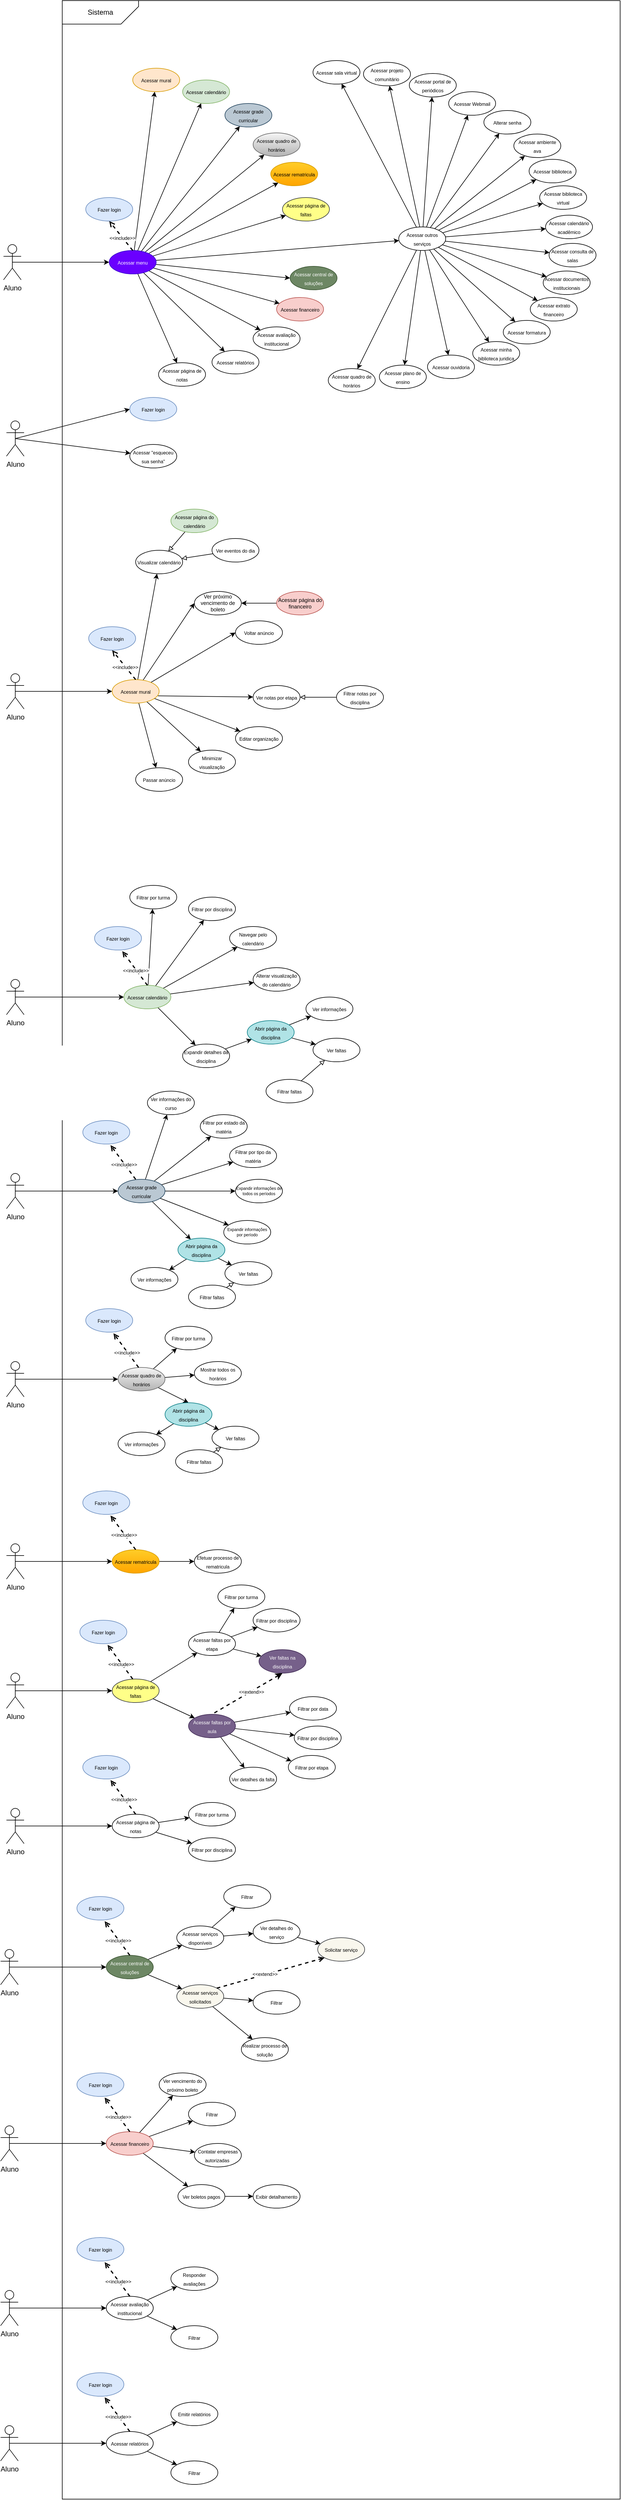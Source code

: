 <mxfile version="24.8.3">
  <diagram name="Página-1" id="YjSBDujEcioqwCKa-zYg">
    <mxGraphModel dx="1907" dy="2452" grid="1" gridSize="10" guides="1" tooltips="1" connect="1" arrows="1" fold="1" page="0" pageScale="1" pageWidth="827" pageHeight="1169" math="0" shadow="0">
      <root>
        <mxCell id="0" />
        <mxCell id="1" parent="0" />
        <mxCell id="uEoDUOawHJwIx11boBey-343" value="" style="rounded=0;orthogonalLoop=1;jettySize=auto;html=1;entryX=0;entryY=0.5;entryDx=0;entryDy=0;exitX=0.5;exitY=0.5;exitDx=0;exitDy=0;exitPerimeter=0;" parent="1" source="uEoDUOawHJwIx11boBey-339" target="uEoDUOawHJwIx11boBey-344" edge="1">
          <mxGeometry relative="1" as="geometry">
            <mxPoint x="-1010" y="-993.684" as="sourcePoint" />
            <mxPoint x="-930" y="-1040" as="targetPoint" />
          </mxGeometry>
        </mxCell>
        <mxCell id="uEoDUOawHJwIx11boBey-346" value="" style="rounded=0;orthogonalLoop=1;jettySize=auto;html=1;exitX=0.5;exitY=0.5;exitDx=0;exitDy=0;exitPerimeter=0;" parent="1" source="uEoDUOawHJwIx11boBey-339" target="uEoDUOawHJwIx11boBey-345" edge="1">
          <mxGeometry relative="1" as="geometry" />
        </mxCell>
        <mxCell id="uEoDUOawHJwIx11boBey-339" value="Aluno&lt;div&gt;&lt;br&gt;&lt;/div&gt;" style="shape=umlActor;verticalLabelPosition=bottom;verticalAlign=top;html=1;outlineConnect=0;" parent="1" vertex="1">
          <mxGeometry x="-1140" y="-1020" width="30" height="60" as="geometry" />
        </mxCell>
        <mxCell id="uEoDUOawHJwIx11boBey-344" value="&lt;font style=&quot;font-size: 8px;&quot;&gt;Fazer login&lt;/font&gt;" style="ellipse;whiteSpace=wrap;html=1;fillColor=#dae8fc;strokeColor=#6c8ebf;" parent="1" vertex="1">
          <mxGeometry x="-930" y="-1060" width="80" height="40" as="geometry" />
        </mxCell>
        <mxCell id="uEoDUOawHJwIx11boBey-345" value="&lt;span style=&quot;font-size: 8px;&quot;&gt;Acessar &quot;esqueceu sua senha&quot;&lt;/span&gt;" style="ellipse;whiteSpace=wrap;html=1;" parent="1" vertex="1">
          <mxGeometry x="-930" y="-980" width="80" height="40" as="geometry" />
        </mxCell>
        <mxCell id="uEoDUOawHJwIx11boBey-355" value="" style="edgeStyle=orthogonalEdgeStyle;rounded=0;orthogonalLoop=1;jettySize=auto;html=1;exitX=0.5;exitY=0.5;exitDx=0;exitDy=0;exitPerimeter=0;" parent="1" source="uEoDUOawHJwIx11boBey-348" target="uEoDUOawHJwIx11boBey-354" edge="1">
          <mxGeometry relative="1" as="geometry" />
        </mxCell>
        <mxCell id="uEoDUOawHJwIx11boBey-348" value="Aluno" style="shape=umlActor;verticalLabelPosition=bottom;verticalAlign=top;html=1;outlineConnect=0;" parent="1" vertex="1">
          <mxGeometry x="-1140" y="-590" width="30" height="60" as="geometry" />
        </mxCell>
        <mxCell id="uEoDUOawHJwIx11boBey-360" value="" style="rounded=0;orthogonalLoop=1;jettySize=auto;html=1;" parent="1" source="uEoDUOawHJwIx11boBey-354" target="uEoDUOawHJwIx11boBey-359" edge="1">
          <mxGeometry relative="1" as="geometry" />
        </mxCell>
        <mxCell id="uEoDUOawHJwIx11boBey-362" value="" style="rounded=0;orthogonalLoop=1;jettySize=auto;html=1;" parent="1" source="uEoDUOawHJwIx11boBey-354" target="uEoDUOawHJwIx11boBey-361" edge="1">
          <mxGeometry relative="1" as="geometry" />
        </mxCell>
        <mxCell id="uEoDUOawHJwIx11boBey-365" value="" style="rounded=0;orthogonalLoop=1;jettySize=auto;html=1;" parent="1" source="uEoDUOawHJwIx11boBey-354" target="uEoDUOawHJwIx11boBey-364" edge="1">
          <mxGeometry relative="1" as="geometry" />
        </mxCell>
        <mxCell id="uEoDUOawHJwIx11boBey-367" value="" style="rounded=0;orthogonalLoop=1;jettySize=auto;html=1;exitX=0.975;exitY=0.692;exitDx=0;exitDy=0;exitPerimeter=0;" parent="1" source="uEoDUOawHJwIx11boBey-354" target="uEoDUOawHJwIx11boBey-382" edge="1">
          <mxGeometry relative="1" as="geometry">
            <mxPoint x="-880" y="-530" as="sourcePoint" />
            <mxPoint x="-760" y="-540" as="targetPoint" />
          </mxGeometry>
        </mxCell>
        <mxCell id="uEoDUOawHJwIx11boBey-381" value="" style="rounded=0;orthogonalLoop=1;jettySize=auto;html=1;" parent="1" source="uEoDUOawHJwIx11boBey-354" target="uEoDUOawHJwIx11boBey-380" edge="1">
          <mxGeometry relative="1" as="geometry" />
        </mxCell>
        <mxCell id="uEoDUOawHJwIx11boBey-383" value="" style="rounded=0;orthogonalLoop=1;jettySize=auto;html=1;entryX=0;entryY=0.5;entryDx=0;entryDy=0;" parent="1" source="uEoDUOawHJwIx11boBey-354" target="uEoDUOawHJwIx11boBey-366" edge="1">
          <mxGeometry relative="1" as="geometry" />
        </mxCell>
        <mxCell id="uEoDUOawHJwIx11boBey-387" value="" style="rounded=0;orthogonalLoop=1;jettySize=auto;html=1;entryX=0;entryY=0.5;entryDx=0;entryDy=0;" parent="1" source="uEoDUOawHJwIx11boBey-354" target="uEoDUOawHJwIx11boBey-386" edge="1">
          <mxGeometry relative="1" as="geometry" />
        </mxCell>
        <mxCell id="uEoDUOawHJwIx11boBey-354" value="&lt;span style=&quot;font-size: 8px;&quot;&gt;Acessar mural&lt;/span&gt;" style="ellipse;whiteSpace=wrap;html=1;fillColor=#ffe6cc;strokeColor=#d79b00;" parent="1" vertex="1">
          <mxGeometry x="-960" y="-580" width="80" height="40" as="geometry" />
        </mxCell>
        <mxCell id="uEoDUOawHJwIx11boBey-356" value="&lt;span style=&quot;font-size: 8px;&quot;&gt;Fazer login&lt;/span&gt;" style="ellipse;whiteSpace=wrap;html=1;fillColor=#dae8fc;strokeColor=#6c8ebf;" parent="1" vertex="1">
          <mxGeometry x="-1000" y="-670" width="80" height="40" as="geometry" />
        </mxCell>
        <mxCell id="uEoDUOawHJwIx11boBey-357" value="" style="endArrow=open;dashed=1;html=1;strokeWidth=2;rounded=0;entryX=0.5;entryY=1;entryDx=0;entryDy=0;exitX=0.5;exitY=0;exitDx=0;exitDy=0;startArrow=none;startFill=0;endFill=0;endSize=6;startSize=6;jumpSize=6;strokeColor=default;" parent="1" source="uEoDUOawHJwIx11boBey-354" target="uEoDUOawHJwIx11boBey-356" edge="1">
          <mxGeometry width="50" height="50" relative="1" as="geometry">
            <mxPoint x="-900" y="-580" as="sourcePoint" />
            <mxPoint x="-850" y="-630" as="targetPoint" />
          </mxGeometry>
        </mxCell>
        <mxCell id="uEoDUOawHJwIx11boBey-358" value="&amp;lt;&amp;lt;include&amp;gt;&amp;gt;" style="edgeLabel;html=1;align=center;verticalAlign=middle;resizable=0;points=[];fontSize=8;" parent="uEoDUOawHJwIx11boBey-357" vertex="1" connectable="0">
          <mxGeometry x="-0.107" y="1" relative="1" as="geometry">
            <mxPoint as="offset" />
          </mxGeometry>
        </mxCell>
        <mxCell id="uEoDUOawHJwIx11boBey-375" value="" style="rounded=0;orthogonalLoop=1;jettySize=auto;html=1;startArrow=block;startFill=0;endArrow=none;endFill=0;" parent="1" source="uEoDUOawHJwIx11boBey-359" target="uEoDUOawHJwIx11boBey-371" edge="1">
          <mxGeometry relative="1" as="geometry" />
        </mxCell>
        <mxCell id="uEoDUOawHJwIx11boBey-377" value="" style="rounded=0;orthogonalLoop=1;jettySize=auto;html=1;endArrow=none;endFill=0;startArrow=block;startFill=0;" parent="1" source="uEoDUOawHJwIx11boBey-359" target="uEoDUOawHJwIx11boBey-376" edge="1">
          <mxGeometry relative="1" as="geometry" />
        </mxCell>
        <mxCell id="uEoDUOawHJwIx11boBey-359" value="&lt;span style=&quot;font-size: 8px;&quot;&gt;Visualizar calendário&lt;/span&gt;" style="ellipse;whiteSpace=wrap;html=1;" parent="1" vertex="1">
          <mxGeometry x="-920" y="-800" width="80" height="40" as="geometry" />
        </mxCell>
        <mxCell id="uEoDUOawHJwIx11boBey-361" value="&lt;span style=&quot;font-size: 8px;&quot;&gt;Editar organização&lt;/span&gt;" style="ellipse;whiteSpace=wrap;html=1;" parent="1" vertex="1">
          <mxGeometry x="-750" y="-500" width="80" height="40" as="geometry" />
        </mxCell>
        <mxCell id="uEoDUOawHJwIx11boBey-364" value="&lt;span style=&quot;font-size: 8px;&quot;&gt;Passar anúncio&lt;/span&gt;" style="ellipse;whiteSpace=wrap;html=1;" parent="1" vertex="1">
          <mxGeometry x="-920" y="-430" width="80" height="40" as="geometry" />
        </mxCell>
        <mxCell id="uEoDUOawHJwIx11boBey-366" value="&lt;span style=&quot;font-size: 8px;&quot;&gt;Voltar anúncio&lt;/span&gt;" style="ellipse;whiteSpace=wrap;html=1;" parent="1" vertex="1">
          <mxGeometry x="-750" y="-680" width="80" height="40" as="geometry" />
        </mxCell>
        <mxCell id="uEoDUOawHJwIx11boBey-371" value="&lt;span style=&quot;font-size: 8px;&quot;&gt;Acessar página do calendário&lt;/span&gt;" style="ellipse;whiteSpace=wrap;html=1;fillColor=#d5e8d4;strokeColor=#82b366;" parent="1" vertex="1">
          <mxGeometry x="-860" y="-870" width="80" height="40" as="geometry" />
        </mxCell>
        <mxCell id="uEoDUOawHJwIx11boBey-376" value="&lt;span style=&quot;font-size: 8px;&quot;&gt;Ver eventos do dia&lt;/span&gt;" style="ellipse;whiteSpace=wrap;html=1;" parent="1" vertex="1">
          <mxGeometry x="-790" y="-820" width="80" height="40" as="geometry" />
        </mxCell>
        <mxCell id="uEoDUOawHJwIx11boBey-380" value="&lt;span style=&quot;font-size: 8px;&quot;&gt;Minimizar visualização&lt;/span&gt;" style="ellipse;whiteSpace=wrap;html=1;" parent="1" vertex="1">
          <mxGeometry x="-830" y="-460" width="80" height="40" as="geometry" />
        </mxCell>
        <mxCell id="uEoDUOawHJwIx11boBey-382" value="&lt;span style=&quot;font-size: 8px;&quot;&gt;Ver notas por etapa&lt;/span&gt;" style="ellipse;whiteSpace=wrap;html=1;" parent="1" vertex="1">
          <mxGeometry x="-720" y="-570" width="80" height="40" as="geometry" />
        </mxCell>
        <mxCell id="uEoDUOawHJwIx11boBey-385" value="" style="edgeStyle=orthogonalEdgeStyle;rounded=0;orthogonalLoop=1;jettySize=auto;html=1;endArrow=block;endFill=0;" parent="1" source="uEoDUOawHJwIx11boBey-384" target="uEoDUOawHJwIx11boBey-382" edge="1">
          <mxGeometry relative="1" as="geometry" />
        </mxCell>
        <mxCell id="uEoDUOawHJwIx11boBey-384" value="&lt;span style=&quot;font-size: 8px;&quot;&gt;Filtrar notas por disciplina&lt;/span&gt;" style="ellipse;whiteSpace=wrap;html=1;" parent="1" vertex="1">
          <mxGeometry x="-578" y="-570" width="80" height="40" as="geometry" />
        </mxCell>
        <mxCell id="uEoDUOawHJwIx11boBey-386" value="&lt;span style=&quot;font-size: 9px;&quot;&gt;Ver próximo vencimento de boleto&lt;/span&gt;" style="ellipse;whiteSpace=wrap;html=1;fontSize=9;" parent="1" vertex="1">
          <mxGeometry x="-820" y="-730" width="80" height="40" as="geometry" />
        </mxCell>
        <mxCell id="uEoDUOawHJwIx11boBey-389" value="" style="edgeStyle=orthogonalEdgeStyle;rounded=0;orthogonalLoop=1;jettySize=auto;html=1;" parent="1" source="uEoDUOawHJwIx11boBey-388" target="uEoDUOawHJwIx11boBey-386" edge="1">
          <mxGeometry relative="1" as="geometry" />
        </mxCell>
        <mxCell id="uEoDUOawHJwIx11boBey-388" value="&lt;span style=&quot;font-size: 9px;&quot;&gt;Acessar página do financeiro&lt;/span&gt;" style="ellipse;whiteSpace=wrap;html=1;fontSize=9;fillColor=#f8cecc;strokeColor=#b85450;" parent="1" vertex="1">
          <mxGeometry x="-680" y="-730" width="80" height="40" as="geometry" />
        </mxCell>
        <mxCell id="uEoDUOawHJwIx11boBey-396" value="" style="edgeStyle=orthogonalEdgeStyle;rounded=0;orthogonalLoop=1;jettySize=auto;html=1;exitX=0.5;exitY=0.5;exitDx=0;exitDy=0;exitPerimeter=0;" parent="1" source="uEoDUOawHJwIx11boBey-393" target="uEoDUOawHJwIx11boBey-395" edge="1">
          <mxGeometry relative="1" as="geometry" />
        </mxCell>
        <mxCell id="uEoDUOawHJwIx11boBey-393" value="Aluno" style="shape=umlActor;verticalLabelPosition=bottom;verticalAlign=top;html=1;outlineConnect=0;" parent="1" vertex="1">
          <mxGeometry x="-1140" y="-70" width="30" height="60" as="geometry" />
        </mxCell>
        <mxCell id="gP3BEwSbc9grAIc68SFe-2" value="" style="rounded=0;orthogonalLoop=1;jettySize=auto;html=1;" parent="1" source="uEoDUOawHJwIx11boBey-395" target="gP3BEwSbc9grAIc68SFe-1" edge="1">
          <mxGeometry relative="1" as="geometry" />
        </mxCell>
        <mxCell id="gP3BEwSbc9grAIc68SFe-4" value="" style="rounded=0;orthogonalLoop=1;jettySize=auto;html=1;" parent="1" source="uEoDUOawHJwIx11boBey-395" target="gP3BEwSbc9grAIc68SFe-3" edge="1">
          <mxGeometry relative="1" as="geometry" />
        </mxCell>
        <mxCell id="gP3BEwSbc9grAIc68SFe-6" value="" style="rounded=0;orthogonalLoop=1;jettySize=auto;html=1;" parent="1" source="uEoDUOawHJwIx11boBey-395" target="gP3BEwSbc9grAIc68SFe-5" edge="1">
          <mxGeometry relative="1" as="geometry" />
        </mxCell>
        <mxCell id="gP3BEwSbc9grAIc68SFe-8" value="" style="rounded=0;orthogonalLoop=1;jettySize=auto;html=1;" parent="1" source="uEoDUOawHJwIx11boBey-395" target="gP3BEwSbc9grAIc68SFe-7" edge="1">
          <mxGeometry relative="1" as="geometry" />
        </mxCell>
        <mxCell id="gP3BEwSbc9grAIc68SFe-10" value="" style="rounded=0;orthogonalLoop=1;jettySize=auto;html=1;" parent="1" source="uEoDUOawHJwIx11boBey-395" target="gP3BEwSbc9grAIc68SFe-9" edge="1">
          <mxGeometry relative="1" as="geometry" />
        </mxCell>
        <mxCell id="uEoDUOawHJwIx11boBey-395" value="&lt;span style=&quot;font-size: 8px;&quot;&gt;Acessar calendário&lt;/span&gt;" style="ellipse;whiteSpace=wrap;html=1;fillColor=#d5e8d4;strokeColor=#82b366;" parent="1" vertex="1">
          <mxGeometry x="-940" y="-60" width="80" height="40" as="geometry" />
        </mxCell>
        <mxCell id="uEoDUOawHJwIx11boBey-397" value="&lt;span style=&quot;font-size: 8px;&quot;&gt;Fazer login&lt;/span&gt;" style="ellipse;whiteSpace=wrap;html=1;fillColor=#dae8fc;strokeColor=#6c8ebf;" parent="1" vertex="1">
          <mxGeometry x="-990" y="-160" width="80" height="40" as="geometry" />
        </mxCell>
        <mxCell id="uEoDUOawHJwIx11boBey-398" value="" style="endArrow=open;dashed=1;html=1;strokeWidth=2;rounded=0;entryX=0.59;entryY=1.046;entryDx=0;entryDy=0;exitX=0.5;exitY=0;exitDx=0;exitDy=0;startArrow=none;startFill=0;endFill=0;endSize=6;startSize=6;jumpSize=6;strokeColor=default;entryPerimeter=0;" parent="1" source="uEoDUOawHJwIx11boBey-395" target="uEoDUOawHJwIx11boBey-397" edge="1">
          <mxGeometry width="50" height="50" relative="1" as="geometry">
            <mxPoint x="-900" y="-60" as="sourcePoint" />
            <mxPoint x="-940" y="-110" as="targetPoint" />
          </mxGeometry>
        </mxCell>
        <mxCell id="uEoDUOawHJwIx11boBey-399" value="&amp;lt;&amp;lt;include&amp;gt;&amp;gt;" style="edgeLabel;html=1;align=center;verticalAlign=middle;resizable=0;points=[];fontSize=8;" parent="uEoDUOawHJwIx11boBey-398" vertex="1" connectable="0">
          <mxGeometry x="-0.107" y="1" relative="1" as="geometry">
            <mxPoint as="offset" />
          </mxGeometry>
        </mxCell>
        <mxCell id="gP3BEwSbc9grAIc68SFe-1" value="&lt;span style=&quot;font-size: 8px;&quot;&gt;Filtrar por turma&lt;/span&gt;" style="ellipse;whiteSpace=wrap;html=1;" parent="1" vertex="1">
          <mxGeometry x="-930" y="-230" width="80" height="40" as="geometry" />
        </mxCell>
        <mxCell id="gP3BEwSbc9grAIc68SFe-3" value="&lt;span style=&quot;font-size: 8px;&quot;&gt;Filtrar por disciplina&lt;/span&gt;" style="ellipse;whiteSpace=wrap;html=1;" parent="1" vertex="1">
          <mxGeometry x="-830" y="-210" width="80" height="40" as="geometry" />
        </mxCell>
        <mxCell id="gP3BEwSbc9grAIc68SFe-5" value="&lt;span style=&quot;font-size: 8px;&quot;&gt;Navegar pelo calendário&lt;/span&gt;" style="ellipse;whiteSpace=wrap;html=1;" parent="1" vertex="1">
          <mxGeometry x="-760" y="-160" width="80" height="40" as="geometry" />
        </mxCell>
        <mxCell id="gP3BEwSbc9grAIc68SFe-7" value="&lt;span style=&quot;font-size: 8px;&quot;&gt;Alterar visualização do calendário&lt;/span&gt;" style="ellipse;whiteSpace=wrap;html=1;" parent="1" vertex="1">
          <mxGeometry x="-720" y="-90" width="80" height="40" as="geometry" />
        </mxCell>
        <mxCell id="gP3BEwSbc9grAIc68SFe-12" value="" style="rounded=0;orthogonalLoop=1;jettySize=auto;html=1;" parent="1" source="gP3BEwSbc9grAIc68SFe-9" target="gP3BEwSbc9grAIc68SFe-11" edge="1">
          <mxGeometry relative="1" as="geometry" />
        </mxCell>
        <mxCell id="gP3BEwSbc9grAIc68SFe-9" value="&lt;span style=&quot;font-size: 8px;&quot;&gt;Expandir detalhes da disciplina&lt;/span&gt;" style="ellipse;whiteSpace=wrap;html=1;" parent="1" vertex="1">
          <mxGeometry x="-840" y="40" width="80" height="40" as="geometry" />
        </mxCell>
        <mxCell id="gP3BEwSbc9grAIc68SFe-14" value="" style="rounded=0;orthogonalLoop=1;jettySize=auto;html=1;" parent="1" source="gP3BEwSbc9grAIc68SFe-11" target="gP3BEwSbc9grAIc68SFe-13" edge="1">
          <mxGeometry relative="1" as="geometry" />
        </mxCell>
        <mxCell id="gP3BEwSbc9grAIc68SFe-16" value="" style="rounded=0;orthogonalLoop=1;jettySize=auto;html=1;" parent="1" source="gP3BEwSbc9grAIc68SFe-11" target="gP3BEwSbc9grAIc68SFe-15" edge="1">
          <mxGeometry relative="1" as="geometry" />
        </mxCell>
        <mxCell id="gP3BEwSbc9grAIc68SFe-11" value="&lt;span style=&quot;font-size: 8px;&quot;&gt;Abrir página da disciplina&lt;/span&gt;" style="ellipse;whiteSpace=wrap;html=1;fillColor=#b0e3e6;strokeColor=#0e8088;" parent="1" vertex="1">
          <mxGeometry x="-730" width="80" height="40" as="geometry" />
        </mxCell>
        <mxCell id="gP3BEwSbc9grAIc68SFe-13" value="&lt;span style=&quot;font-size: 8px;&quot;&gt;Ver informações&lt;/span&gt;" style="ellipse;whiteSpace=wrap;html=1;" parent="1" vertex="1">
          <mxGeometry x="-630" y="-40" width="80" height="40" as="geometry" />
        </mxCell>
        <mxCell id="gP3BEwSbc9grAIc68SFe-15" value="&lt;span style=&quot;font-size: 8px;&quot;&gt;Ver faltas&lt;/span&gt;" style="ellipse;whiteSpace=wrap;html=1;" parent="1" vertex="1">
          <mxGeometry x="-618" y="30" width="80" height="40" as="geometry" />
        </mxCell>
        <mxCell id="gP3BEwSbc9grAIc68SFe-18" value="" style="rounded=0;orthogonalLoop=1;jettySize=auto;html=1;endArrow=block;endFill=0;" parent="1" source="gP3BEwSbc9grAIc68SFe-17" target="gP3BEwSbc9grAIc68SFe-15" edge="1">
          <mxGeometry relative="1" as="geometry" />
        </mxCell>
        <mxCell id="gP3BEwSbc9grAIc68SFe-17" value="&lt;span style=&quot;font-size: 8px;&quot;&gt;Filtrar faltas&lt;/span&gt;" style="ellipse;whiteSpace=wrap;html=1;" parent="1" vertex="1">
          <mxGeometry x="-698" y="100" width="80" height="40" as="geometry" />
        </mxCell>
        <mxCell id="gP3BEwSbc9grAIc68SFe-24" value="" style="rounded=0;orthogonalLoop=1;jettySize=auto;html=1;exitX=0.5;exitY=0.5;exitDx=0;exitDy=0;exitPerimeter=0;" parent="1" source="gP3BEwSbc9grAIc68SFe-22" target="gP3BEwSbc9grAIc68SFe-23" edge="1">
          <mxGeometry relative="1" as="geometry" />
        </mxCell>
        <mxCell id="gP3BEwSbc9grAIc68SFe-22" value="Aluno" style="shape=umlActor;verticalLabelPosition=bottom;verticalAlign=top;html=1;outlineConnect=0;" parent="1" vertex="1">
          <mxGeometry x="-1140" y="260" width="30" height="60" as="geometry" />
        </mxCell>
        <mxCell id="gP3BEwSbc9grAIc68SFe-26" value="" style="rounded=0;orthogonalLoop=1;jettySize=auto;html=1;" parent="1" source="gP3BEwSbc9grAIc68SFe-23" target="gP3BEwSbc9grAIc68SFe-25" edge="1">
          <mxGeometry relative="1" as="geometry" />
        </mxCell>
        <mxCell id="njlnDj5Y1v45GE_lfZrX-2" value="" style="rounded=0;orthogonalLoop=1;jettySize=auto;html=1;" parent="1" source="gP3BEwSbc9grAIc68SFe-23" target="njlnDj5Y1v45GE_lfZrX-1" edge="1">
          <mxGeometry relative="1" as="geometry" />
        </mxCell>
        <mxCell id="njlnDj5Y1v45GE_lfZrX-4" value="" style="rounded=0;orthogonalLoop=1;jettySize=auto;html=1;" parent="1" source="gP3BEwSbc9grAIc68SFe-23" target="njlnDj5Y1v45GE_lfZrX-3" edge="1">
          <mxGeometry relative="1" as="geometry" />
        </mxCell>
        <mxCell id="njlnDj5Y1v45GE_lfZrX-6" value="" style="rounded=0;orthogonalLoop=1;jettySize=auto;html=1;" parent="1" source="gP3BEwSbc9grAIc68SFe-23" target="njlnDj5Y1v45GE_lfZrX-5" edge="1">
          <mxGeometry relative="1" as="geometry" />
        </mxCell>
        <mxCell id="njlnDj5Y1v45GE_lfZrX-8" value="" style="rounded=0;orthogonalLoop=1;jettySize=auto;html=1;" parent="1" source="gP3BEwSbc9grAIc68SFe-23" target="njlnDj5Y1v45GE_lfZrX-7" edge="1">
          <mxGeometry relative="1" as="geometry" />
        </mxCell>
        <mxCell id="njlnDj5Y1v45GE_lfZrX-16" value="" style="rounded=0;orthogonalLoop=1;jettySize=auto;html=1;" parent="1" source="gP3BEwSbc9grAIc68SFe-23" target="njlnDj5Y1v45GE_lfZrX-11" edge="1">
          <mxGeometry relative="1" as="geometry" />
        </mxCell>
        <mxCell id="gP3BEwSbc9grAIc68SFe-23" value="&lt;span style=&quot;font-size: 8px;&quot;&gt;Acessar grade curricular&lt;/span&gt;" style="ellipse;whiteSpace=wrap;html=1;fillColor=#bac8d3;strokeColor=#23445d;fontColor=#000000;" parent="1" vertex="1">
          <mxGeometry x="-950" y="270" width="80" height="40" as="geometry" />
        </mxCell>
        <mxCell id="gP3BEwSbc9grAIc68SFe-25" value="&lt;span style=&quot;font-size: 8px;&quot;&gt;Ver informações do curso&lt;/span&gt;" style="ellipse;whiteSpace=wrap;html=1;" parent="1" vertex="1">
          <mxGeometry x="-900" y="120" width="80" height="40" as="geometry" />
        </mxCell>
        <mxCell id="njlnDj5Y1v45GE_lfZrX-1" value="&lt;span style=&quot;font-size: 8px;&quot;&gt;Filtrar por estado da matéria&lt;/span&gt;" style="ellipse;whiteSpace=wrap;html=1;" parent="1" vertex="1">
          <mxGeometry x="-810" y="160" width="80" height="40" as="geometry" />
        </mxCell>
        <mxCell id="njlnDj5Y1v45GE_lfZrX-3" value="&lt;span style=&quot;font-size: 8px;&quot;&gt;Filtrar por tipo da matéria&lt;/span&gt;" style="ellipse;whiteSpace=wrap;html=1;" parent="1" vertex="1">
          <mxGeometry x="-760" y="210" width="80" height="40" as="geometry" />
        </mxCell>
        <mxCell id="njlnDj5Y1v45GE_lfZrX-5" value="&lt;span style=&quot;font-size: 7px;&quot;&gt;Expandir informações de todos os períodos&lt;/span&gt;" style="ellipse;whiteSpace=wrap;html=1;fontSize=7;" parent="1" vertex="1">
          <mxGeometry x="-750" y="270" width="80" height="40" as="geometry" />
        </mxCell>
        <mxCell id="njlnDj5Y1v45GE_lfZrX-7" value="&lt;span style=&quot;font-size: 7px;&quot;&gt;Expandir informações por período&lt;/span&gt;" style="ellipse;whiteSpace=wrap;html=1;fontSize=7;" parent="1" vertex="1">
          <mxGeometry x="-770" y="340" width="80" height="40" as="geometry" />
        </mxCell>
        <mxCell id="njlnDj5Y1v45GE_lfZrX-9" value="" style="rounded=0;orthogonalLoop=1;jettySize=auto;html=1;" parent="1" source="njlnDj5Y1v45GE_lfZrX-11" target="njlnDj5Y1v45GE_lfZrX-12" edge="1">
          <mxGeometry relative="1" as="geometry" />
        </mxCell>
        <mxCell id="njlnDj5Y1v45GE_lfZrX-10" value="" style="rounded=0;orthogonalLoop=1;jettySize=auto;html=1;" parent="1" source="njlnDj5Y1v45GE_lfZrX-11" target="njlnDj5Y1v45GE_lfZrX-13" edge="1">
          <mxGeometry relative="1" as="geometry" />
        </mxCell>
        <mxCell id="njlnDj5Y1v45GE_lfZrX-11" value="&lt;span style=&quot;font-size: 8px;&quot;&gt;Abrir página da disciplina&lt;/span&gt;" style="ellipse;whiteSpace=wrap;html=1;fillColor=#b0e3e6;strokeColor=#0e8088;" parent="1" vertex="1">
          <mxGeometry x="-848" y="370" width="80" height="40" as="geometry" />
        </mxCell>
        <mxCell id="njlnDj5Y1v45GE_lfZrX-12" value="&lt;span style=&quot;font-size: 8px;&quot;&gt;Ver informações&lt;/span&gt;" style="ellipse;whiteSpace=wrap;html=1;" parent="1" vertex="1">
          <mxGeometry x="-928" y="420" width="80" height="40" as="geometry" />
        </mxCell>
        <mxCell id="njlnDj5Y1v45GE_lfZrX-13" value="&lt;span style=&quot;font-size: 8px;&quot;&gt;Ver faltas&lt;/span&gt;" style="ellipse;whiteSpace=wrap;html=1;" parent="1" vertex="1">
          <mxGeometry x="-768" y="410" width="80" height="40" as="geometry" />
        </mxCell>
        <mxCell id="njlnDj5Y1v45GE_lfZrX-14" value="" style="rounded=0;orthogonalLoop=1;jettySize=auto;html=1;endArrow=block;endFill=0;" parent="1" source="njlnDj5Y1v45GE_lfZrX-15" target="njlnDj5Y1v45GE_lfZrX-13" edge="1">
          <mxGeometry relative="1" as="geometry" />
        </mxCell>
        <mxCell id="njlnDj5Y1v45GE_lfZrX-15" value="&lt;span style=&quot;font-size: 8px;&quot;&gt;Filtrar faltas&lt;/span&gt;" style="ellipse;whiteSpace=wrap;html=1;" parent="1" vertex="1">
          <mxGeometry x="-830" y="450" width="80" height="40" as="geometry" />
        </mxCell>
        <mxCell id="njlnDj5Y1v45GE_lfZrX-20" value="" style="edgeStyle=orthogonalEdgeStyle;rounded=0;orthogonalLoop=1;jettySize=auto;html=1;exitX=0.5;exitY=0.5;exitDx=0;exitDy=0;exitPerimeter=0;" parent="1" source="njlnDj5Y1v45GE_lfZrX-17" target="njlnDj5Y1v45GE_lfZrX-19" edge="1">
          <mxGeometry relative="1" as="geometry" />
        </mxCell>
        <mxCell id="njlnDj5Y1v45GE_lfZrX-17" value="Aluno" style="shape=umlActor;verticalLabelPosition=bottom;verticalAlign=top;html=1;outlineConnect=0;" parent="1" vertex="1">
          <mxGeometry x="-1140" y="580" width="30" height="60" as="geometry" />
        </mxCell>
        <mxCell id="njlnDj5Y1v45GE_lfZrX-22" value="" style="rounded=0;orthogonalLoop=1;jettySize=auto;html=1;" parent="1" source="njlnDj5Y1v45GE_lfZrX-19" target="njlnDj5Y1v45GE_lfZrX-21" edge="1">
          <mxGeometry relative="1" as="geometry" />
        </mxCell>
        <mxCell id="njlnDj5Y1v45GE_lfZrX-24" value="" style="rounded=0;orthogonalLoop=1;jettySize=auto;html=1;" parent="1" source="njlnDj5Y1v45GE_lfZrX-19" target="njlnDj5Y1v45GE_lfZrX-23" edge="1">
          <mxGeometry relative="1" as="geometry" />
        </mxCell>
        <mxCell id="njlnDj5Y1v45GE_lfZrX-32" value="" style="rounded=0;orthogonalLoop=1;jettySize=auto;html=1;entryX=0.5;entryY=0;entryDx=0;entryDy=0;" parent="1" source="njlnDj5Y1v45GE_lfZrX-19" target="njlnDj5Y1v45GE_lfZrX-27" edge="1">
          <mxGeometry relative="1" as="geometry" />
        </mxCell>
        <mxCell id="njlnDj5Y1v45GE_lfZrX-19" value="&lt;span style=&quot;font-size: 8px;&quot;&gt;Acessar quadro de horários&lt;/span&gt;" style="ellipse;whiteSpace=wrap;html=1;fillColor=#f5f5f5;gradientColor=#b3b3b3;strokeColor=#666666;" parent="1" vertex="1">
          <mxGeometry x="-950" y="590" width="80" height="40" as="geometry" />
        </mxCell>
        <mxCell id="njlnDj5Y1v45GE_lfZrX-21" value="&lt;span style=&quot;font-size: 8px;&quot;&gt;Filtrar por turma&lt;/span&gt;" style="ellipse;whiteSpace=wrap;html=1;" parent="1" vertex="1">
          <mxGeometry x="-870" y="520" width="80" height="40" as="geometry" />
        </mxCell>
        <mxCell id="njlnDj5Y1v45GE_lfZrX-23" value="&lt;span style=&quot;font-size: 8px;&quot;&gt;Mostrar todos os horários&lt;/span&gt;" style="ellipse;whiteSpace=wrap;html=1;" parent="1" vertex="1">
          <mxGeometry x="-820" y="580" width="80" height="40" as="geometry" />
        </mxCell>
        <mxCell id="njlnDj5Y1v45GE_lfZrX-25" value="" style="rounded=0;orthogonalLoop=1;jettySize=auto;html=1;" parent="1" source="njlnDj5Y1v45GE_lfZrX-27" target="njlnDj5Y1v45GE_lfZrX-28" edge="1">
          <mxGeometry relative="1" as="geometry" />
        </mxCell>
        <mxCell id="njlnDj5Y1v45GE_lfZrX-26" value="" style="rounded=0;orthogonalLoop=1;jettySize=auto;html=1;" parent="1" source="njlnDj5Y1v45GE_lfZrX-27" target="njlnDj5Y1v45GE_lfZrX-29" edge="1">
          <mxGeometry relative="1" as="geometry" />
        </mxCell>
        <mxCell id="njlnDj5Y1v45GE_lfZrX-27" value="&lt;span style=&quot;font-size: 8px;&quot;&gt;Abrir página da disciplina&lt;/span&gt;" style="ellipse;whiteSpace=wrap;html=1;fillColor=#b0e3e6;strokeColor=#0e8088;" parent="1" vertex="1">
          <mxGeometry x="-870" y="650" width="80" height="40" as="geometry" />
        </mxCell>
        <mxCell id="njlnDj5Y1v45GE_lfZrX-28" value="&lt;span style=&quot;font-size: 8px;&quot;&gt;Ver informações&lt;/span&gt;" style="ellipse;whiteSpace=wrap;html=1;" parent="1" vertex="1">
          <mxGeometry x="-950" y="700" width="80" height="40" as="geometry" />
        </mxCell>
        <mxCell id="njlnDj5Y1v45GE_lfZrX-29" value="&lt;span style=&quot;font-size: 8px;&quot;&gt;Ver faltas&lt;/span&gt;" style="ellipse;whiteSpace=wrap;html=1;" parent="1" vertex="1">
          <mxGeometry x="-790" y="690" width="80" height="40" as="geometry" />
        </mxCell>
        <mxCell id="njlnDj5Y1v45GE_lfZrX-30" value="" style="rounded=0;orthogonalLoop=1;jettySize=auto;html=1;endArrow=block;endFill=0;" parent="1" source="njlnDj5Y1v45GE_lfZrX-31" target="njlnDj5Y1v45GE_lfZrX-29" edge="1">
          <mxGeometry relative="1" as="geometry" />
        </mxCell>
        <mxCell id="njlnDj5Y1v45GE_lfZrX-31" value="&lt;span style=&quot;font-size: 8px;&quot;&gt;Filtrar faltas&lt;/span&gt;" style="ellipse;whiteSpace=wrap;html=1;" parent="1" vertex="1">
          <mxGeometry x="-852" y="730" width="80" height="40" as="geometry" />
        </mxCell>
        <mxCell id="njlnDj5Y1v45GE_lfZrX-36" value="" style="edgeStyle=orthogonalEdgeStyle;rounded=0;orthogonalLoop=1;jettySize=auto;html=1;exitX=0.5;exitY=0.5;exitDx=0;exitDy=0;exitPerimeter=0;" parent="1" source="njlnDj5Y1v45GE_lfZrX-33" target="njlnDj5Y1v45GE_lfZrX-35" edge="1">
          <mxGeometry relative="1" as="geometry" />
        </mxCell>
        <mxCell id="njlnDj5Y1v45GE_lfZrX-33" value="Aluno" style="shape=umlActor;verticalLabelPosition=bottom;verticalAlign=top;html=1;outlineConnect=0;" parent="1" vertex="1">
          <mxGeometry x="-1140" y="890" width="30" height="60" as="geometry" />
        </mxCell>
        <mxCell id="njlnDj5Y1v45GE_lfZrX-38" value="" style="edgeStyle=orthogonalEdgeStyle;rounded=0;orthogonalLoop=1;jettySize=auto;html=1;" parent="1" source="njlnDj5Y1v45GE_lfZrX-35" target="njlnDj5Y1v45GE_lfZrX-37" edge="1">
          <mxGeometry relative="1" as="geometry" />
        </mxCell>
        <mxCell id="njlnDj5Y1v45GE_lfZrX-35" value="&lt;span style=&quot;font-size: 8px;&quot;&gt;Acessar rematricula&lt;/span&gt;" style="ellipse;whiteSpace=wrap;html=1;fillColor=#ffcd28;gradientColor=#ffa500;strokeColor=#d79b00;" parent="1" vertex="1">
          <mxGeometry x="-960" y="900" width="80" height="40" as="geometry" />
        </mxCell>
        <mxCell id="njlnDj5Y1v45GE_lfZrX-37" value="&lt;span style=&quot;font-size: 8px;&quot;&gt;Efetuar processo de rematricula&lt;/span&gt;" style="ellipse;whiteSpace=wrap;html=1;" parent="1" vertex="1">
          <mxGeometry x="-820" y="900" width="80" height="40" as="geometry" />
        </mxCell>
        <mxCell id="njlnDj5Y1v45GE_lfZrX-41" value="" style="edgeStyle=orthogonalEdgeStyle;rounded=0;orthogonalLoop=1;jettySize=auto;html=1;exitX=0.5;exitY=0.5;exitDx=0;exitDy=0;exitPerimeter=0;" parent="1" source="njlnDj5Y1v45GE_lfZrX-39" target="njlnDj5Y1v45GE_lfZrX-40" edge="1">
          <mxGeometry relative="1" as="geometry">
            <Array as="points" />
          </mxGeometry>
        </mxCell>
        <mxCell id="njlnDj5Y1v45GE_lfZrX-39" value="Aluno" style="shape=umlActor;verticalLabelPosition=bottom;verticalAlign=top;html=1;outlineConnect=0;" parent="1" vertex="1">
          <mxGeometry x="-1140" y="1110" width="30" height="60" as="geometry" />
        </mxCell>
        <mxCell id="njlnDj5Y1v45GE_lfZrX-59" value="" style="rounded=0;orthogonalLoop=1;jettySize=auto;html=1;" parent="1" source="njlnDj5Y1v45GE_lfZrX-40" target="njlnDj5Y1v45GE_lfZrX-58" edge="1">
          <mxGeometry relative="1" as="geometry" />
        </mxCell>
        <mxCell id="njlnDj5Y1v45GE_lfZrX-61" value="" style="rounded=0;orthogonalLoop=1;jettySize=auto;html=1;" parent="1" source="njlnDj5Y1v45GE_lfZrX-40" target="njlnDj5Y1v45GE_lfZrX-60" edge="1">
          <mxGeometry relative="1" as="geometry" />
        </mxCell>
        <mxCell id="njlnDj5Y1v45GE_lfZrX-40" value="&lt;span style=&quot;font-size: 8px;&quot;&gt;Acessar página de faltas&lt;/span&gt;" style="ellipse;whiteSpace=wrap;html=1;fillColor=#ffff88;strokeColor=#36393d;" parent="1" vertex="1">
          <mxGeometry x="-960" y="1120" width="80" height="40" as="geometry" />
        </mxCell>
        <mxCell id="njlnDj5Y1v45GE_lfZrX-43" value="&lt;span style=&quot;font-size: 8px;&quot;&gt;Fazer login&lt;/span&gt;" style="ellipse;whiteSpace=wrap;html=1;fillColor=#dae8fc;strokeColor=#6c8ebf;" parent="1" vertex="1">
          <mxGeometry x="-1010" y="170" width="80" height="40" as="geometry" />
        </mxCell>
        <mxCell id="njlnDj5Y1v45GE_lfZrX-44" value="" style="endArrow=open;dashed=1;html=1;strokeWidth=2;rounded=0;entryX=0.59;entryY=1.046;entryDx=0;entryDy=0;exitX=0.5;exitY=0;exitDx=0;exitDy=0;startArrow=none;startFill=0;endFill=0;endSize=6;startSize=6;jumpSize=6;strokeColor=default;entryPerimeter=0;" parent="1" target="njlnDj5Y1v45GE_lfZrX-43" edge="1">
          <mxGeometry width="50" height="50" relative="1" as="geometry">
            <mxPoint x="-920" y="270" as="sourcePoint" />
            <mxPoint x="-960" y="220" as="targetPoint" />
          </mxGeometry>
        </mxCell>
        <mxCell id="njlnDj5Y1v45GE_lfZrX-45" value="&amp;lt;&amp;lt;include&amp;gt;&amp;gt;" style="edgeLabel;html=1;align=center;verticalAlign=middle;resizable=0;points=[];fontSize=8;" parent="njlnDj5Y1v45GE_lfZrX-44" vertex="1" connectable="0">
          <mxGeometry x="-0.107" y="1" relative="1" as="geometry">
            <mxPoint as="offset" />
          </mxGeometry>
        </mxCell>
        <mxCell id="njlnDj5Y1v45GE_lfZrX-46" value="&lt;span style=&quot;font-size: 8px;&quot;&gt;Fazer login&lt;/span&gt;" style="ellipse;whiteSpace=wrap;html=1;fillColor=#dae8fc;strokeColor=#6c8ebf;" parent="1" vertex="1">
          <mxGeometry x="-1005" y="490" width="80" height="40" as="geometry" />
        </mxCell>
        <mxCell id="njlnDj5Y1v45GE_lfZrX-47" value="" style="endArrow=open;dashed=1;html=1;strokeWidth=2;rounded=0;entryX=0.59;entryY=1.046;entryDx=0;entryDy=0;exitX=0.5;exitY=0;exitDx=0;exitDy=0;startArrow=none;startFill=0;endFill=0;endSize=6;startSize=6;jumpSize=6;strokeColor=default;entryPerimeter=0;" parent="1" target="njlnDj5Y1v45GE_lfZrX-46" edge="1">
          <mxGeometry width="50" height="50" relative="1" as="geometry">
            <mxPoint x="-915" y="590" as="sourcePoint" />
            <mxPoint x="-955" y="540" as="targetPoint" />
          </mxGeometry>
        </mxCell>
        <mxCell id="njlnDj5Y1v45GE_lfZrX-48" value="&amp;lt;&amp;lt;include&amp;gt;&amp;gt;" style="edgeLabel;html=1;align=center;verticalAlign=middle;resizable=0;points=[];fontSize=8;" parent="njlnDj5Y1v45GE_lfZrX-47" vertex="1" connectable="0">
          <mxGeometry x="-0.107" y="1" relative="1" as="geometry">
            <mxPoint as="offset" />
          </mxGeometry>
        </mxCell>
        <mxCell id="njlnDj5Y1v45GE_lfZrX-49" value="&lt;span style=&quot;font-size: 8px;&quot;&gt;Fazer login&lt;/span&gt;" style="ellipse;whiteSpace=wrap;html=1;fillColor=#dae8fc;strokeColor=#6c8ebf;" parent="1" vertex="1">
          <mxGeometry x="-1010" y="800" width="80" height="40" as="geometry" />
        </mxCell>
        <mxCell id="njlnDj5Y1v45GE_lfZrX-50" value="" style="endArrow=open;dashed=1;html=1;strokeWidth=2;rounded=0;entryX=0.59;entryY=1.046;entryDx=0;entryDy=0;exitX=0.5;exitY=0;exitDx=0;exitDy=0;startArrow=none;startFill=0;endFill=0;endSize=6;startSize=6;jumpSize=6;strokeColor=default;entryPerimeter=0;" parent="1" target="njlnDj5Y1v45GE_lfZrX-49" edge="1">
          <mxGeometry width="50" height="50" relative="1" as="geometry">
            <mxPoint x="-920" y="900" as="sourcePoint" />
            <mxPoint x="-960" y="850" as="targetPoint" />
          </mxGeometry>
        </mxCell>
        <mxCell id="njlnDj5Y1v45GE_lfZrX-51" value="&amp;lt;&amp;lt;include&amp;gt;&amp;gt;" style="edgeLabel;html=1;align=center;verticalAlign=middle;resizable=0;points=[];fontSize=8;" parent="njlnDj5Y1v45GE_lfZrX-50" vertex="1" connectable="0">
          <mxGeometry x="-0.107" y="1" relative="1" as="geometry">
            <mxPoint as="offset" />
          </mxGeometry>
        </mxCell>
        <mxCell id="njlnDj5Y1v45GE_lfZrX-52" value="&lt;span style=&quot;font-size: 8px;&quot;&gt;Fazer login&lt;/span&gt;" style="ellipse;whiteSpace=wrap;html=1;fillColor=#dae8fc;strokeColor=#6c8ebf;" parent="1" vertex="1">
          <mxGeometry x="-1015" y="1020" width="80" height="40" as="geometry" />
        </mxCell>
        <mxCell id="njlnDj5Y1v45GE_lfZrX-53" value="" style="endArrow=open;dashed=1;html=1;strokeWidth=2;rounded=0;entryX=0.59;entryY=1.046;entryDx=0;entryDy=0;exitX=0.5;exitY=0;exitDx=0;exitDy=0;startArrow=none;startFill=0;endFill=0;endSize=6;startSize=6;jumpSize=6;strokeColor=default;entryPerimeter=0;" parent="1" target="njlnDj5Y1v45GE_lfZrX-52" edge="1">
          <mxGeometry width="50" height="50" relative="1" as="geometry">
            <mxPoint x="-925" y="1120" as="sourcePoint" />
            <mxPoint x="-965" y="1070" as="targetPoint" />
          </mxGeometry>
        </mxCell>
        <mxCell id="njlnDj5Y1v45GE_lfZrX-54" value="&amp;lt;&amp;lt;include&amp;gt;&amp;gt;" style="edgeLabel;html=1;align=center;verticalAlign=middle;resizable=0;points=[];fontSize=8;" parent="njlnDj5Y1v45GE_lfZrX-53" vertex="1" connectable="0">
          <mxGeometry x="-0.107" y="1" relative="1" as="geometry">
            <mxPoint as="offset" />
          </mxGeometry>
        </mxCell>
        <mxCell id="njlnDj5Y1v45GE_lfZrX-63" value="" style="rounded=0;orthogonalLoop=1;jettySize=auto;html=1;" parent="1" source="njlnDj5Y1v45GE_lfZrX-58" target="njlnDj5Y1v45GE_lfZrX-62" edge="1">
          <mxGeometry relative="1" as="geometry" />
        </mxCell>
        <mxCell id="njlnDj5Y1v45GE_lfZrX-65" value="" style="rounded=0;orthogonalLoop=1;jettySize=auto;html=1;" parent="1" source="njlnDj5Y1v45GE_lfZrX-58" target="njlnDj5Y1v45GE_lfZrX-64" edge="1">
          <mxGeometry relative="1" as="geometry" />
        </mxCell>
        <mxCell id="njlnDj5Y1v45GE_lfZrX-67" value="" style="rounded=0;orthogonalLoop=1;jettySize=auto;html=1;" parent="1" source="njlnDj5Y1v45GE_lfZrX-58" target="njlnDj5Y1v45GE_lfZrX-66" edge="1">
          <mxGeometry relative="1" as="geometry" />
        </mxCell>
        <mxCell id="njlnDj5Y1v45GE_lfZrX-58" value="&lt;span style=&quot;font-size: 8px;&quot;&gt;Acessar faltas por etapa&lt;/span&gt;" style="ellipse;whiteSpace=wrap;html=1;" parent="1" vertex="1">
          <mxGeometry x="-830" y="1040" width="80" height="40" as="geometry" />
        </mxCell>
        <mxCell id="njlnDj5Y1v45GE_lfZrX-71" value="" style="rounded=0;orthogonalLoop=1;jettySize=auto;html=1;" parent="1" source="njlnDj5Y1v45GE_lfZrX-60" target="njlnDj5Y1v45GE_lfZrX-70" edge="1">
          <mxGeometry relative="1" as="geometry" />
        </mxCell>
        <mxCell id="njlnDj5Y1v45GE_lfZrX-73" value="" style="rounded=0;orthogonalLoop=1;jettySize=auto;html=1;" parent="1" source="njlnDj5Y1v45GE_lfZrX-60" target="njlnDj5Y1v45GE_lfZrX-72" edge="1">
          <mxGeometry relative="1" as="geometry" />
        </mxCell>
        <mxCell id="njlnDj5Y1v45GE_lfZrX-75" value="" style="rounded=0;orthogonalLoop=1;jettySize=auto;html=1;entryX=0.065;entryY=0.24;entryDx=0;entryDy=0;entryPerimeter=0;" parent="1" source="njlnDj5Y1v45GE_lfZrX-60" target="njlnDj5Y1v45GE_lfZrX-74" edge="1">
          <mxGeometry relative="1" as="geometry" />
        </mxCell>
        <mxCell id="njlnDj5Y1v45GE_lfZrX-77" value="" style="rounded=0;orthogonalLoop=1;jettySize=auto;html=1;" parent="1" source="njlnDj5Y1v45GE_lfZrX-60" target="njlnDj5Y1v45GE_lfZrX-76" edge="1">
          <mxGeometry relative="1" as="geometry" />
        </mxCell>
        <mxCell id="njlnDj5Y1v45GE_lfZrX-60" value="&lt;span style=&quot;font-size: 8px;&quot;&gt;Acessar faltas por aula&lt;/span&gt;" style="ellipse;whiteSpace=wrap;html=1;fillColor=#76608a;strokeColor=#432D57;fontColor=#ffffff;" parent="1" vertex="1">
          <mxGeometry x="-830" y="1180" width="80" height="40" as="geometry" />
        </mxCell>
        <mxCell id="njlnDj5Y1v45GE_lfZrX-62" value="&lt;span style=&quot;font-size: 8px;&quot;&gt;Filtrar por turma&lt;/span&gt;" style="ellipse;whiteSpace=wrap;html=1;" parent="1" vertex="1">
          <mxGeometry x="-780" y="960" width="80" height="40" as="geometry" />
        </mxCell>
        <mxCell id="njlnDj5Y1v45GE_lfZrX-64" value="&lt;span style=&quot;font-size: 8px;&quot;&gt;Filtrar por disciplina&lt;/span&gt;" style="ellipse;whiteSpace=wrap;html=1;" parent="1" vertex="1">
          <mxGeometry x="-720" y="1000" width="80" height="40" as="geometry" />
        </mxCell>
        <mxCell id="njlnDj5Y1v45GE_lfZrX-66" value="&lt;span style=&quot;font-size: 8px;&quot;&gt;Ver faltas na disciplina&lt;/span&gt;" style="ellipse;whiteSpace=wrap;html=1;fillColor=#76608a;strokeColor=#432D57;fontColor=#ffffff;" parent="1" vertex="1">
          <mxGeometry x="-710" y="1070" width="80" height="40" as="geometry" />
        </mxCell>
        <mxCell id="njlnDj5Y1v45GE_lfZrX-68" value="" style="endArrow=none;dashed=1;html=1;strokeWidth=2;rounded=0;entryX=0.5;entryY=0;entryDx=0;entryDy=0;exitX=0.5;exitY=1;exitDx=0;exitDy=0;startArrow=classic;startFill=1;endFill=0;endSize=6;startSize=6;jumpSize=6;strokeColor=default;" parent="1" source="njlnDj5Y1v45GE_lfZrX-66" target="njlnDj5Y1v45GE_lfZrX-60" edge="1">
          <mxGeometry width="50" height="50" relative="1" as="geometry">
            <mxPoint x="-690" y="1148" as="sourcePoint" />
            <mxPoint x="-733" y="1090" as="targetPoint" />
          </mxGeometry>
        </mxCell>
        <mxCell id="njlnDj5Y1v45GE_lfZrX-69" value="&amp;lt;&amp;lt;extend&amp;gt;&amp;gt;" style="edgeLabel;html=1;align=center;verticalAlign=middle;resizable=0;points=[];fontSize=8;" parent="njlnDj5Y1v45GE_lfZrX-68" vertex="1" connectable="0">
          <mxGeometry x="-0.107" y="1" relative="1" as="geometry">
            <mxPoint as="offset" />
          </mxGeometry>
        </mxCell>
        <mxCell id="njlnDj5Y1v45GE_lfZrX-70" value="&lt;span style=&quot;font-size: 8px;&quot;&gt;Filtrar por data&lt;/span&gt;" style="ellipse;whiteSpace=wrap;html=1;" parent="1" vertex="1">
          <mxGeometry x="-658" y="1150" width="80" height="40" as="geometry" />
        </mxCell>
        <mxCell id="njlnDj5Y1v45GE_lfZrX-72" value="&lt;span style=&quot;font-size: 8px;&quot;&gt;Filtrar por disciplina&lt;/span&gt;" style="ellipse;whiteSpace=wrap;html=1;" parent="1" vertex="1">
          <mxGeometry x="-650" y="1200" width="80" height="40" as="geometry" />
        </mxCell>
        <mxCell id="njlnDj5Y1v45GE_lfZrX-74" value="&lt;span style=&quot;font-size: 8px;&quot;&gt;Filtrar por etapa&lt;/span&gt;" style="ellipse;whiteSpace=wrap;html=1;" parent="1" vertex="1">
          <mxGeometry x="-660" y="1250" width="80" height="40" as="geometry" />
        </mxCell>
        <mxCell id="njlnDj5Y1v45GE_lfZrX-76" value="&lt;span style=&quot;font-size: 8px;&quot;&gt;Ver detalhes da falta&lt;/span&gt;" style="ellipse;whiteSpace=wrap;html=1;" parent="1" vertex="1">
          <mxGeometry x="-760" y="1270" width="80" height="40" as="geometry" />
        </mxCell>
        <mxCell id="njlnDj5Y1v45GE_lfZrX-80" value="" style="edgeStyle=orthogonalEdgeStyle;rounded=0;orthogonalLoop=1;jettySize=auto;html=1;exitX=0.5;exitY=0.5;exitDx=0;exitDy=0;exitPerimeter=0;" parent="1" source="njlnDj5Y1v45GE_lfZrX-78" target="njlnDj5Y1v45GE_lfZrX-79" edge="1">
          <mxGeometry relative="1" as="geometry" />
        </mxCell>
        <mxCell id="njlnDj5Y1v45GE_lfZrX-78" value="Aluno" style="shape=umlActor;verticalLabelPosition=bottom;verticalAlign=top;html=1;outlineConnect=0;" parent="1" vertex="1">
          <mxGeometry x="-1140" y="1340" width="30" height="60" as="geometry" />
        </mxCell>
        <mxCell id="njlnDj5Y1v45GE_lfZrX-85" value="" style="rounded=0;orthogonalLoop=1;jettySize=auto;html=1;" parent="1" source="njlnDj5Y1v45GE_lfZrX-79" target="njlnDj5Y1v45GE_lfZrX-84" edge="1">
          <mxGeometry relative="1" as="geometry" />
        </mxCell>
        <mxCell id="njlnDj5Y1v45GE_lfZrX-87" value="" style="rounded=0;orthogonalLoop=1;jettySize=auto;html=1;" parent="1" source="njlnDj5Y1v45GE_lfZrX-79" target="njlnDj5Y1v45GE_lfZrX-86" edge="1">
          <mxGeometry relative="1" as="geometry" />
        </mxCell>
        <mxCell id="njlnDj5Y1v45GE_lfZrX-79" value="&lt;span style=&quot;font-size: 8px;&quot;&gt;Acessar página de notas&lt;/span&gt;" style="ellipse;whiteSpace=wrap;html=1;" parent="1" vertex="1">
          <mxGeometry x="-960" y="1350" width="80" height="40" as="geometry" />
        </mxCell>
        <mxCell id="njlnDj5Y1v45GE_lfZrX-81" value="&lt;span style=&quot;font-size: 8px;&quot;&gt;Fazer login&lt;/span&gt;" style="ellipse;whiteSpace=wrap;html=1;fillColor=#dae8fc;strokeColor=#6c8ebf;" parent="1" vertex="1">
          <mxGeometry x="-1010" y="1250" width="80" height="40" as="geometry" />
        </mxCell>
        <mxCell id="njlnDj5Y1v45GE_lfZrX-82" value="" style="endArrow=open;dashed=1;html=1;strokeWidth=2;rounded=0;entryX=0.59;entryY=1.046;entryDx=0;entryDy=0;exitX=0.5;exitY=0;exitDx=0;exitDy=0;startArrow=none;startFill=0;endFill=0;endSize=6;startSize=6;jumpSize=6;strokeColor=default;entryPerimeter=0;" parent="1" target="njlnDj5Y1v45GE_lfZrX-81" edge="1">
          <mxGeometry width="50" height="50" relative="1" as="geometry">
            <mxPoint x="-920" y="1350" as="sourcePoint" />
            <mxPoint x="-960" y="1300" as="targetPoint" />
          </mxGeometry>
        </mxCell>
        <mxCell id="njlnDj5Y1v45GE_lfZrX-83" value="&amp;lt;&amp;lt;include&amp;gt;&amp;gt;" style="edgeLabel;html=1;align=center;verticalAlign=middle;resizable=0;points=[];fontSize=8;" parent="njlnDj5Y1v45GE_lfZrX-82" vertex="1" connectable="0">
          <mxGeometry x="-0.107" y="1" relative="1" as="geometry">
            <mxPoint as="offset" />
          </mxGeometry>
        </mxCell>
        <mxCell id="njlnDj5Y1v45GE_lfZrX-84" value="&lt;span style=&quot;font-size: 8px;&quot;&gt;Filtrar por turma&lt;/span&gt;" style="ellipse;whiteSpace=wrap;html=1;" parent="1" vertex="1">
          <mxGeometry x="-830" y="1330" width="80" height="40" as="geometry" />
        </mxCell>
        <mxCell id="njlnDj5Y1v45GE_lfZrX-86" value="&lt;span style=&quot;font-size: 8px;&quot;&gt;Filtrar por disciplina&lt;/span&gt;" style="ellipse;whiteSpace=wrap;html=1;" parent="1" vertex="1">
          <mxGeometry x="-830" y="1390" width="80" height="40" as="geometry" />
        </mxCell>
        <mxCell id="njlnDj5Y1v45GE_lfZrX-90" value="" style="edgeStyle=orthogonalEdgeStyle;rounded=0;orthogonalLoop=1;jettySize=auto;html=1;exitX=0.5;exitY=0.5;exitDx=0;exitDy=0;exitPerimeter=0;" parent="1" source="njlnDj5Y1v45GE_lfZrX-88" target="njlnDj5Y1v45GE_lfZrX-89" edge="1">
          <mxGeometry relative="1" as="geometry" />
        </mxCell>
        <mxCell id="njlnDj5Y1v45GE_lfZrX-88" value="Aluno" style="shape=umlActor;verticalLabelPosition=bottom;verticalAlign=top;html=1;outlineConnect=0;" parent="1" vertex="1">
          <mxGeometry x="-1150" y="1580" width="30" height="60" as="geometry" />
        </mxCell>
        <mxCell id="njlnDj5Y1v45GE_lfZrX-92" value="" style="rounded=0;orthogonalLoop=1;jettySize=auto;html=1;" parent="1" source="njlnDj5Y1v45GE_lfZrX-89" target="njlnDj5Y1v45GE_lfZrX-91" edge="1">
          <mxGeometry relative="1" as="geometry" />
        </mxCell>
        <mxCell id="njlnDj5Y1v45GE_lfZrX-94" value="" style="rounded=0;orthogonalLoop=1;jettySize=auto;html=1;" parent="1" source="njlnDj5Y1v45GE_lfZrX-89" target="njlnDj5Y1v45GE_lfZrX-93" edge="1">
          <mxGeometry relative="1" as="geometry" />
        </mxCell>
        <mxCell id="njlnDj5Y1v45GE_lfZrX-89" value="&lt;span style=&quot;font-size: 8px;&quot;&gt;Acessar central de soluções&lt;/span&gt;" style="ellipse;whiteSpace=wrap;html=1;fillColor=#6d8764;fontColor=#ffffff;strokeColor=#3A5431;" parent="1" vertex="1">
          <mxGeometry x="-970" y="1590" width="80" height="40" as="geometry" />
        </mxCell>
        <mxCell id="njlnDj5Y1v45GE_lfZrX-96" value="" style="rounded=0;orthogonalLoop=1;jettySize=auto;html=1;" parent="1" source="njlnDj5Y1v45GE_lfZrX-91" target="njlnDj5Y1v45GE_lfZrX-95" edge="1">
          <mxGeometry relative="1" as="geometry" />
        </mxCell>
        <mxCell id="njlnDj5Y1v45GE_lfZrX-98" value="" style="rounded=0;orthogonalLoop=1;jettySize=auto;html=1;" parent="1" source="njlnDj5Y1v45GE_lfZrX-91" target="njlnDj5Y1v45GE_lfZrX-97" edge="1">
          <mxGeometry relative="1" as="geometry" />
        </mxCell>
        <mxCell id="njlnDj5Y1v45GE_lfZrX-91" value="&lt;span style=&quot;font-size: 8px;&quot;&gt;Acessar serviços disponíveis&lt;/span&gt;" style="ellipse;whiteSpace=wrap;html=1;" parent="1" vertex="1">
          <mxGeometry x="-850" y="1540" width="80" height="40" as="geometry" />
        </mxCell>
        <mxCell id="njlnDj5Y1v45GE_lfZrX-105" value="" style="rounded=0;orthogonalLoop=1;jettySize=auto;html=1;" parent="1" source="njlnDj5Y1v45GE_lfZrX-93" target="njlnDj5Y1v45GE_lfZrX-104" edge="1">
          <mxGeometry relative="1" as="geometry" />
        </mxCell>
        <mxCell id="njlnDj5Y1v45GE_lfZrX-107" value="" style="rounded=0;orthogonalLoop=1;jettySize=auto;html=1;" parent="1" source="njlnDj5Y1v45GE_lfZrX-93" target="njlnDj5Y1v45GE_lfZrX-106" edge="1">
          <mxGeometry relative="1" as="geometry" />
        </mxCell>
        <mxCell id="njlnDj5Y1v45GE_lfZrX-93" value="&lt;span style=&quot;font-size: 8px;&quot;&gt;Acessar serviços solicitados&lt;/span&gt;" style="ellipse;whiteSpace=wrap;html=1;fillColor=#f9f7ed;strokeColor=#36393d;" parent="1" vertex="1">
          <mxGeometry x="-850" y="1640" width="80" height="40" as="geometry" />
        </mxCell>
        <mxCell id="njlnDj5Y1v45GE_lfZrX-95" value="&lt;span style=&quot;font-size: 8px;&quot;&gt;Filtrar&lt;/span&gt;" style="ellipse;whiteSpace=wrap;html=1;" parent="1" vertex="1">
          <mxGeometry x="-770" y="1470" width="80" height="40" as="geometry" />
        </mxCell>
        <mxCell id="njlnDj5Y1v45GE_lfZrX-101" value="" style="rounded=0;orthogonalLoop=1;jettySize=auto;html=1;" parent="1" source="njlnDj5Y1v45GE_lfZrX-97" target="njlnDj5Y1v45GE_lfZrX-100" edge="1">
          <mxGeometry relative="1" as="geometry" />
        </mxCell>
        <mxCell id="njlnDj5Y1v45GE_lfZrX-97" value="&lt;span style=&quot;font-size: 8px;&quot;&gt;Ver detalhes do serviço&lt;/span&gt;" style="ellipse;whiteSpace=wrap;html=1;" parent="1" vertex="1">
          <mxGeometry x="-720" y="1530" width="80" height="40" as="geometry" />
        </mxCell>
        <mxCell id="njlnDj5Y1v45GE_lfZrX-100" value="&lt;span style=&quot;font-size: 8px;&quot;&gt;Solicitar serviço&lt;/span&gt;" style="ellipse;whiteSpace=wrap;html=1;fillColor=#f9f7ed;strokeColor=#36393d;" parent="1" vertex="1">
          <mxGeometry x="-610" y="1560" width="80" height="40" as="geometry" />
        </mxCell>
        <mxCell id="njlnDj5Y1v45GE_lfZrX-102" value="" style="endArrow=open;dashed=1;html=1;strokeWidth=2;rounded=0;entryX=0;entryY=1;entryDx=0;entryDy=0;exitX=1;exitY=0;exitDx=0;exitDy=0;startArrow=none;startFill=0;endFill=0;endSize=6;startSize=6;jumpSize=6;strokeColor=default;" parent="1" source="njlnDj5Y1v45GE_lfZrX-93" target="njlnDj5Y1v45GE_lfZrX-100" edge="1">
          <mxGeometry width="50" height="50" relative="1" as="geometry">
            <mxPoint x="-770" y="1648" as="sourcePoint" />
            <mxPoint x="-813" y="1590" as="targetPoint" />
          </mxGeometry>
        </mxCell>
        <mxCell id="njlnDj5Y1v45GE_lfZrX-103" value="&amp;lt;&amp;lt;extend&amp;gt;&amp;gt;" style="edgeLabel;html=1;align=center;verticalAlign=middle;resizable=0;points=[];fontSize=8;" parent="njlnDj5Y1v45GE_lfZrX-102" vertex="1" connectable="0">
          <mxGeometry x="-0.107" y="1" relative="1" as="geometry">
            <mxPoint as="offset" />
          </mxGeometry>
        </mxCell>
        <mxCell id="njlnDj5Y1v45GE_lfZrX-104" value="&lt;span style=&quot;font-size: 8px;&quot;&gt;Filtrar&lt;/span&gt;" style="ellipse;whiteSpace=wrap;html=1;" parent="1" vertex="1">
          <mxGeometry x="-720" y="1650" width="80" height="40" as="geometry" />
        </mxCell>
        <mxCell id="njlnDj5Y1v45GE_lfZrX-106" value="&lt;span style=&quot;font-size: 8px;&quot;&gt;Realizar processo de solução&lt;/span&gt;" style="ellipse;whiteSpace=wrap;html=1;" parent="1" vertex="1">
          <mxGeometry x="-740" y="1730" width="80" height="40" as="geometry" />
        </mxCell>
        <mxCell id="njlnDj5Y1v45GE_lfZrX-110" value="" style="edgeStyle=orthogonalEdgeStyle;rounded=0;orthogonalLoop=1;jettySize=auto;html=1;exitX=0.5;exitY=0.5;exitDx=0;exitDy=0;exitPerimeter=0;" parent="1" source="njlnDj5Y1v45GE_lfZrX-108" target="njlnDj5Y1v45GE_lfZrX-109" edge="1">
          <mxGeometry relative="1" as="geometry" />
        </mxCell>
        <mxCell id="njlnDj5Y1v45GE_lfZrX-108" value="Aluno" style="shape=umlActor;verticalLabelPosition=bottom;verticalAlign=top;html=1;outlineConnect=0;" parent="1" vertex="1">
          <mxGeometry x="-1150" y="1880" width="30" height="60" as="geometry" />
        </mxCell>
        <mxCell id="njlnDj5Y1v45GE_lfZrX-121" value="" style="rounded=0;orthogonalLoop=1;jettySize=auto;html=1;" parent="1" source="njlnDj5Y1v45GE_lfZrX-109" target="njlnDj5Y1v45GE_lfZrX-111" edge="1">
          <mxGeometry relative="1" as="geometry" />
        </mxCell>
        <mxCell id="njlnDj5Y1v45GE_lfZrX-123" value="" style="rounded=0;orthogonalLoop=1;jettySize=auto;html=1;" parent="1" source="njlnDj5Y1v45GE_lfZrX-109" target="njlnDj5Y1v45GE_lfZrX-122" edge="1">
          <mxGeometry relative="1" as="geometry" />
        </mxCell>
        <mxCell id="njlnDj5Y1v45GE_lfZrX-125" value="" style="rounded=0;orthogonalLoop=1;jettySize=auto;html=1;" parent="1" source="njlnDj5Y1v45GE_lfZrX-109" target="njlnDj5Y1v45GE_lfZrX-124" edge="1">
          <mxGeometry relative="1" as="geometry" />
        </mxCell>
        <mxCell id="njlnDj5Y1v45GE_lfZrX-127" value="" style="rounded=0;orthogonalLoop=1;jettySize=auto;html=1;" parent="1" source="njlnDj5Y1v45GE_lfZrX-109" target="njlnDj5Y1v45GE_lfZrX-126" edge="1">
          <mxGeometry relative="1" as="geometry" />
        </mxCell>
        <mxCell id="njlnDj5Y1v45GE_lfZrX-109" value="&lt;span style=&quot;font-size: 8px;&quot;&gt;Acessar financeiro&lt;/span&gt;" style="ellipse;whiteSpace=wrap;html=1;fillColor=#f8cecc;strokeColor=#b85450;" parent="1" vertex="1">
          <mxGeometry x="-970" y="1890" width="80" height="40" as="geometry" />
        </mxCell>
        <mxCell id="njlnDj5Y1v45GE_lfZrX-111" value="&lt;span style=&quot;font-size: 8px;&quot;&gt;Ver vencimento do próximo boleto&lt;/span&gt;" style="ellipse;whiteSpace=wrap;html=1;" parent="1" vertex="1">
          <mxGeometry x="-880" y="1790" width="80" height="40" as="geometry" />
        </mxCell>
        <mxCell id="njlnDj5Y1v45GE_lfZrX-115" value="&lt;span style=&quot;font-size: 8px;&quot;&gt;Fazer login&lt;/span&gt;" style="ellipse;whiteSpace=wrap;html=1;fillColor=#dae8fc;strokeColor=#6c8ebf;" parent="1" vertex="1">
          <mxGeometry x="-1020" y="1490" width="80" height="40" as="geometry" />
        </mxCell>
        <mxCell id="njlnDj5Y1v45GE_lfZrX-116" value="" style="endArrow=open;dashed=1;html=1;strokeWidth=2;rounded=0;entryX=0.59;entryY=1.046;entryDx=0;entryDy=0;exitX=0.5;exitY=0;exitDx=0;exitDy=0;startArrow=none;startFill=0;endFill=0;endSize=6;startSize=6;jumpSize=6;strokeColor=default;entryPerimeter=0;" parent="1" target="njlnDj5Y1v45GE_lfZrX-115" edge="1">
          <mxGeometry width="50" height="50" relative="1" as="geometry">
            <mxPoint x="-930" y="1590" as="sourcePoint" />
            <mxPoint x="-970" y="1540" as="targetPoint" />
          </mxGeometry>
        </mxCell>
        <mxCell id="njlnDj5Y1v45GE_lfZrX-117" value="&amp;lt;&amp;lt;include&amp;gt;&amp;gt;" style="edgeLabel;html=1;align=center;verticalAlign=middle;resizable=0;points=[];fontSize=8;" parent="njlnDj5Y1v45GE_lfZrX-116" vertex="1" connectable="0">
          <mxGeometry x="-0.107" y="1" relative="1" as="geometry">
            <mxPoint as="offset" />
          </mxGeometry>
        </mxCell>
        <mxCell id="njlnDj5Y1v45GE_lfZrX-118" value="&lt;span style=&quot;font-size: 8px;&quot;&gt;Fazer login&lt;/span&gt;" style="ellipse;whiteSpace=wrap;html=1;fillColor=#dae8fc;strokeColor=#6c8ebf;" parent="1" vertex="1">
          <mxGeometry x="-1020" y="1790" width="80" height="40" as="geometry" />
        </mxCell>
        <mxCell id="njlnDj5Y1v45GE_lfZrX-119" value="" style="endArrow=open;dashed=1;html=1;strokeWidth=2;rounded=0;entryX=0.59;entryY=1.046;entryDx=0;entryDy=0;exitX=0.5;exitY=0;exitDx=0;exitDy=0;startArrow=none;startFill=0;endFill=0;endSize=6;startSize=6;jumpSize=6;strokeColor=default;entryPerimeter=0;" parent="1" target="njlnDj5Y1v45GE_lfZrX-118" edge="1">
          <mxGeometry width="50" height="50" relative="1" as="geometry">
            <mxPoint x="-930" y="1890" as="sourcePoint" />
            <mxPoint x="-970" y="1840" as="targetPoint" />
          </mxGeometry>
        </mxCell>
        <mxCell id="njlnDj5Y1v45GE_lfZrX-120" value="&amp;lt;&amp;lt;include&amp;gt;&amp;gt;" style="edgeLabel;html=1;align=center;verticalAlign=middle;resizable=0;points=[];fontSize=8;" parent="njlnDj5Y1v45GE_lfZrX-119" vertex="1" connectable="0">
          <mxGeometry x="-0.107" y="1" relative="1" as="geometry">
            <mxPoint as="offset" />
          </mxGeometry>
        </mxCell>
        <mxCell id="njlnDj5Y1v45GE_lfZrX-122" value="&lt;span style=&quot;font-size: 8px;&quot;&gt;Filtrar&lt;/span&gt;" style="ellipse;whiteSpace=wrap;html=1;" parent="1" vertex="1">
          <mxGeometry x="-830" y="1840" width="80" height="40" as="geometry" />
        </mxCell>
        <mxCell id="njlnDj5Y1v45GE_lfZrX-124" value="&lt;span style=&quot;font-size: 8px;&quot;&gt;Contatar empresas autorizadas&amp;nbsp;&lt;/span&gt;" style="ellipse;whiteSpace=wrap;html=1;" parent="1" vertex="1">
          <mxGeometry x="-820" y="1910" width="80" height="40" as="geometry" />
        </mxCell>
        <mxCell id="njlnDj5Y1v45GE_lfZrX-129" value="" style="rounded=0;orthogonalLoop=1;jettySize=auto;html=1;" parent="1" source="njlnDj5Y1v45GE_lfZrX-126" target="njlnDj5Y1v45GE_lfZrX-128" edge="1">
          <mxGeometry relative="1" as="geometry" />
        </mxCell>
        <mxCell id="njlnDj5Y1v45GE_lfZrX-126" value="&lt;span style=&quot;font-size: 8px;&quot;&gt;Ver boletos pagos&lt;/span&gt;" style="ellipse;whiteSpace=wrap;html=1;" parent="1" vertex="1">
          <mxGeometry x="-848" y="1980" width="80" height="40" as="geometry" />
        </mxCell>
        <mxCell id="njlnDj5Y1v45GE_lfZrX-128" value="&lt;span style=&quot;font-size: 8px;&quot;&gt;Exibir detalhamento&lt;/span&gt;" style="ellipse;whiteSpace=wrap;html=1;" parent="1" vertex="1">
          <mxGeometry x="-720" y="1980" width="80" height="40" as="geometry" />
        </mxCell>
        <mxCell id="njlnDj5Y1v45GE_lfZrX-132" value="" style="edgeStyle=orthogonalEdgeStyle;rounded=0;orthogonalLoop=1;jettySize=auto;html=1;exitX=0.5;exitY=0.5;exitDx=0;exitDy=0;exitPerimeter=0;" parent="1" source="njlnDj5Y1v45GE_lfZrX-130" target="njlnDj5Y1v45GE_lfZrX-131" edge="1">
          <mxGeometry relative="1" as="geometry" />
        </mxCell>
        <mxCell id="njlnDj5Y1v45GE_lfZrX-130" value="Aluno" style="shape=umlActor;verticalLabelPosition=bottom;verticalAlign=top;html=1;outlineConnect=0;" parent="1" vertex="1">
          <mxGeometry x="-1150" y="2160" width="30" height="60" as="geometry" />
        </mxCell>
        <mxCell id="njlnDj5Y1v45GE_lfZrX-135" value="" style="rounded=0;orthogonalLoop=1;jettySize=auto;html=1;" parent="1" source="njlnDj5Y1v45GE_lfZrX-131" target="njlnDj5Y1v45GE_lfZrX-133" edge="1">
          <mxGeometry relative="1" as="geometry" />
        </mxCell>
        <mxCell id="njlnDj5Y1v45GE_lfZrX-136" value="" style="rounded=0;orthogonalLoop=1;jettySize=auto;html=1;" parent="1" source="njlnDj5Y1v45GE_lfZrX-131" target="njlnDj5Y1v45GE_lfZrX-134" edge="1">
          <mxGeometry relative="1" as="geometry" />
        </mxCell>
        <mxCell id="njlnDj5Y1v45GE_lfZrX-131" value="&lt;span style=&quot;font-size: 8px;&quot;&gt;Acessar avaliação institucional&lt;/span&gt;" style="ellipse;whiteSpace=wrap;html=1;" parent="1" vertex="1">
          <mxGeometry x="-970" y="2170" width="80" height="40" as="geometry" />
        </mxCell>
        <mxCell id="njlnDj5Y1v45GE_lfZrX-133" value="&lt;span style=&quot;font-size: 8px;&quot;&gt;Responder avaliações&lt;/span&gt;" style="ellipse;whiteSpace=wrap;html=1;" parent="1" vertex="1">
          <mxGeometry x="-860" y="2120" width="80" height="40" as="geometry" />
        </mxCell>
        <mxCell id="njlnDj5Y1v45GE_lfZrX-134" value="&lt;span style=&quot;font-size: 8px;&quot;&gt;Filtrar&lt;/span&gt;" style="ellipse;whiteSpace=wrap;html=1;" parent="1" vertex="1">
          <mxGeometry x="-860" y="2220" width="80" height="40" as="geometry" />
        </mxCell>
        <mxCell id="njlnDj5Y1v45GE_lfZrX-137" value="Aluno" style="shape=umlActor;verticalLabelPosition=bottom;verticalAlign=top;html=1;outlineConnect=0;" parent="1" vertex="1">
          <mxGeometry x="-1150" y="2390" width="30" height="60" as="geometry" />
        </mxCell>
        <mxCell id="njlnDj5Y1v45GE_lfZrX-138" value="" style="edgeStyle=orthogonalEdgeStyle;rounded=0;orthogonalLoop=1;jettySize=auto;html=1;exitX=0.5;exitY=0.5;exitDx=0;exitDy=0;exitPerimeter=0;" parent="1" target="njlnDj5Y1v45GE_lfZrX-141" edge="1" source="njlnDj5Y1v45GE_lfZrX-137">
          <mxGeometry relative="1" as="geometry">
            <mxPoint x="-1035" y="2420" as="sourcePoint" />
          </mxGeometry>
        </mxCell>
        <mxCell id="njlnDj5Y1v45GE_lfZrX-139" value="" style="rounded=0;orthogonalLoop=1;jettySize=auto;html=1;" parent="1" source="njlnDj5Y1v45GE_lfZrX-141" target="njlnDj5Y1v45GE_lfZrX-142" edge="1">
          <mxGeometry relative="1" as="geometry" />
        </mxCell>
        <mxCell id="njlnDj5Y1v45GE_lfZrX-140" value="" style="rounded=0;orthogonalLoop=1;jettySize=auto;html=1;" parent="1" source="njlnDj5Y1v45GE_lfZrX-141" target="njlnDj5Y1v45GE_lfZrX-143" edge="1">
          <mxGeometry relative="1" as="geometry" />
        </mxCell>
        <mxCell id="njlnDj5Y1v45GE_lfZrX-141" value="&lt;span style=&quot;font-size: 8px;&quot;&gt;Acessar relatórios&lt;/span&gt;" style="ellipse;whiteSpace=wrap;html=1;" parent="1" vertex="1">
          <mxGeometry x="-970" y="2400" width="80" height="40" as="geometry" />
        </mxCell>
        <mxCell id="njlnDj5Y1v45GE_lfZrX-142" value="&lt;span style=&quot;font-size: 8px;&quot;&gt;Emitir relatórios&lt;/span&gt;" style="ellipse;whiteSpace=wrap;html=1;" parent="1" vertex="1">
          <mxGeometry x="-860" y="2350" width="80" height="40" as="geometry" />
        </mxCell>
        <mxCell id="njlnDj5Y1v45GE_lfZrX-143" value="&lt;span style=&quot;font-size: 8px;&quot;&gt;Filtrar&lt;/span&gt;" style="ellipse;whiteSpace=wrap;html=1;" parent="1" vertex="1">
          <mxGeometry x="-860" y="2450" width="80" height="40" as="geometry" />
        </mxCell>
        <mxCell id="njlnDj5Y1v45GE_lfZrX-144" value="Aluno&lt;div&gt;&lt;br&gt;&lt;/div&gt;" style="shape=umlActor;verticalLabelPosition=bottom;verticalAlign=top;html=1;outlineConnect=0;" parent="1" vertex="1">
          <mxGeometry x="-1145" y="-1320" width="30" height="60" as="geometry" />
        </mxCell>
        <mxCell id="njlnDj5Y1v45GE_lfZrX-147" value="&lt;span style=&quot;font-size: 8px;&quot;&gt;Fazer login&lt;/span&gt;" style="ellipse;whiteSpace=wrap;html=1;fillColor=#dae8fc;strokeColor=#6c8ebf;" parent="1" vertex="1">
          <mxGeometry x="-1020" y="2070" width="80" height="40" as="geometry" />
        </mxCell>
        <mxCell id="njlnDj5Y1v45GE_lfZrX-148" value="" style="endArrow=open;dashed=1;html=1;strokeWidth=2;rounded=0;entryX=0.59;entryY=1.046;entryDx=0;entryDy=0;exitX=0.5;exitY=0;exitDx=0;exitDy=0;startArrow=none;startFill=0;endFill=0;endSize=6;startSize=6;jumpSize=6;strokeColor=default;entryPerimeter=0;" parent="1" target="njlnDj5Y1v45GE_lfZrX-147" edge="1">
          <mxGeometry width="50" height="50" relative="1" as="geometry">
            <mxPoint x="-930" y="2170" as="sourcePoint" />
            <mxPoint x="-970" y="2120" as="targetPoint" />
          </mxGeometry>
        </mxCell>
        <mxCell id="njlnDj5Y1v45GE_lfZrX-149" value="&amp;lt;&amp;lt;include&amp;gt;&amp;gt;" style="edgeLabel;html=1;align=center;verticalAlign=middle;resizable=0;points=[];fontSize=8;" parent="njlnDj5Y1v45GE_lfZrX-148" vertex="1" connectable="0">
          <mxGeometry x="-0.107" y="1" relative="1" as="geometry">
            <mxPoint as="offset" />
          </mxGeometry>
        </mxCell>
        <mxCell id="njlnDj5Y1v45GE_lfZrX-150" value="&lt;span style=&quot;font-size: 8px;&quot;&gt;Fazer login&lt;/span&gt;" style="ellipse;whiteSpace=wrap;html=1;fillColor=#dae8fc;strokeColor=#6c8ebf;" parent="1" vertex="1">
          <mxGeometry x="-1020" y="2300" width="80" height="40" as="geometry" />
        </mxCell>
        <mxCell id="njlnDj5Y1v45GE_lfZrX-151" value="" style="endArrow=open;dashed=1;html=1;strokeWidth=2;rounded=0;entryX=0.59;entryY=1.046;entryDx=0;entryDy=0;exitX=0.5;exitY=0;exitDx=0;exitDy=0;startArrow=none;startFill=0;endFill=0;endSize=6;startSize=6;jumpSize=6;strokeColor=default;entryPerimeter=0;" parent="1" target="njlnDj5Y1v45GE_lfZrX-150" edge="1">
          <mxGeometry width="50" height="50" relative="1" as="geometry">
            <mxPoint x="-930" y="2400" as="sourcePoint" />
            <mxPoint x="-970" y="2350" as="targetPoint" />
          </mxGeometry>
        </mxCell>
        <mxCell id="njlnDj5Y1v45GE_lfZrX-152" value="&amp;lt;&amp;lt;include&amp;gt;&amp;gt;" style="edgeLabel;html=1;align=center;verticalAlign=middle;resizable=0;points=[];fontSize=8;" parent="njlnDj5Y1v45GE_lfZrX-151" vertex="1" connectable="0">
          <mxGeometry x="-0.107" y="1" relative="1" as="geometry">
            <mxPoint as="offset" />
          </mxGeometry>
        </mxCell>
        <mxCell id="njlnDj5Y1v45GE_lfZrX-161" value="" style="edgeStyle=orthogonalEdgeStyle;rounded=0;orthogonalLoop=1;jettySize=auto;html=1;exitX=0.5;exitY=0.5;exitDx=0;exitDy=0;exitPerimeter=0;" parent="1" target="njlnDj5Y1v45GE_lfZrX-162" edge="1" source="njlnDj5Y1v45GE_lfZrX-144">
          <mxGeometry relative="1" as="geometry">
            <mxPoint x="-1030" y="-1290" as="sourcePoint" />
          </mxGeometry>
        </mxCell>
        <mxCell id="njlnDj5Y1v45GE_lfZrX-167" value="" style="rounded=0;orthogonalLoop=1;jettySize=auto;html=1;" parent="1" source="njlnDj5Y1v45GE_lfZrX-162" target="njlnDj5Y1v45GE_lfZrX-166" edge="1">
          <mxGeometry relative="1" as="geometry" />
        </mxCell>
        <mxCell id="njlnDj5Y1v45GE_lfZrX-169" value="" style="rounded=0;orthogonalLoop=1;jettySize=auto;html=1;" parent="1" source="njlnDj5Y1v45GE_lfZrX-162" target="njlnDj5Y1v45GE_lfZrX-168" edge="1">
          <mxGeometry relative="1" as="geometry" />
        </mxCell>
        <mxCell id="njlnDj5Y1v45GE_lfZrX-171" value="" style="rounded=0;orthogonalLoop=1;jettySize=auto;html=1;" parent="1" source="njlnDj5Y1v45GE_lfZrX-162" target="njlnDj5Y1v45GE_lfZrX-170" edge="1">
          <mxGeometry relative="1" as="geometry" />
        </mxCell>
        <mxCell id="njlnDj5Y1v45GE_lfZrX-173" value="" style="rounded=0;orthogonalLoop=1;jettySize=auto;html=1;" parent="1" source="njlnDj5Y1v45GE_lfZrX-162" target="njlnDj5Y1v45GE_lfZrX-172" edge="1">
          <mxGeometry relative="1" as="geometry" />
        </mxCell>
        <mxCell id="njlnDj5Y1v45GE_lfZrX-175" value="" style="rounded=0;orthogonalLoop=1;jettySize=auto;html=1;" parent="1" source="njlnDj5Y1v45GE_lfZrX-162" target="njlnDj5Y1v45GE_lfZrX-174" edge="1">
          <mxGeometry relative="1" as="geometry" />
        </mxCell>
        <mxCell id="njlnDj5Y1v45GE_lfZrX-177" value="" style="rounded=0;orthogonalLoop=1;jettySize=auto;html=1;" parent="1" source="njlnDj5Y1v45GE_lfZrX-162" target="njlnDj5Y1v45GE_lfZrX-176" edge="1">
          <mxGeometry relative="1" as="geometry" />
        </mxCell>
        <mxCell id="njlnDj5Y1v45GE_lfZrX-179" value="" style="rounded=0;orthogonalLoop=1;jettySize=auto;html=1;" parent="1" source="njlnDj5Y1v45GE_lfZrX-162" target="njlnDj5Y1v45GE_lfZrX-178" edge="1">
          <mxGeometry relative="1" as="geometry" />
        </mxCell>
        <mxCell id="zne-diB3O560GtMjRwy4-2" value="" style="rounded=0;orthogonalLoop=1;jettySize=auto;html=1;entryX=0;entryY=0.5;entryDx=0;entryDy=0;" parent="1" target="zne-diB3O560GtMjRwy4-1" edge="1">
          <mxGeometry relative="1" as="geometry">
            <mxPoint x="-885.719" y="-1286.225" as="sourcePoint" />
            <mxPoint x="-659.264" y="-1263.82" as="targetPoint" />
          </mxGeometry>
        </mxCell>
        <mxCell id="zne-diB3O560GtMjRwy4-4" value="" style="rounded=0;orthogonalLoop=1;jettySize=auto;html=1;" parent="1" source="njlnDj5Y1v45GE_lfZrX-162" target="zne-diB3O560GtMjRwy4-3" edge="1">
          <mxGeometry relative="1" as="geometry" />
        </mxCell>
        <mxCell id="zne-diB3O560GtMjRwy4-6" value="" style="rounded=0;orthogonalLoop=1;jettySize=auto;html=1;" parent="1" source="njlnDj5Y1v45GE_lfZrX-162" target="zne-diB3O560GtMjRwy4-5" edge="1">
          <mxGeometry relative="1" as="geometry" />
        </mxCell>
        <mxCell id="zne-diB3O560GtMjRwy4-8" value="" style="rounded=0;orthogonalLoop=1;jettySize=auto;html=1;" parent="1" source="njlnDj5Y1v45GE_lfZrX-162" target="zne-diB3O560GtMjRwy4-7" edge="1">
          <mxGeometry relative="1" as="geometry" />
        </mxCell>
        <mxCell id="zne-diB3O560GtMjRwy4-10" value="" style="rounded=0;orthogonalLoop=1;jettySize=auto;html=1;" parent="1" source="njlnDj5Y1v45GE_lfZrX-162" target="zne-diB3O560GtMjRwy4-9" edge="1">
          <mxGeometry relative="1" as="geometry" />
        </mxCell>
        <mxCell id="njlnDj5Y1v45GE_lfZrX-162" value="&lt;span style=&quot;font-size: 8px;&quot;&gt;Acessar menu&lt;/span&gt;" style="ellipse;whiteSpace=wrap;html=1;fillColor=#6a00ff;strokeColor=#3700CC;fontColor=#ffffff;" parent="1" vertex="1">
          <mxGeometry x="-965" y="-1310" width="80" height="40" as="geometry" />
        </mxCell>
        <mxCell id="njlnDj5Y1v45GE_lfZrX-163" value="&lt;span style=&quot;font-size: 8px;&quot;&gt;Fazer login&lt;/span&gt;" style="ellipse;whiteSpace=wrap;html=1;fillColor=#dae8fc;strokeColor=#6c8ebf;" parent="1" vertex="1">
          <mxGeometry x="-1005" y="-1400" width="80" height="40" as="geometry" />
        </mxCell>
        <mxCell id="njlnDj5Y1v45GE_lfZrX-164" value="" style="endArrow=open;dashed=1;html=1;strokeWidth=2;rounded=0;entryX=0.5;entryY=1;entryDx=0;entryDy=0;exitX=0.5;exitY=0;exitDx=0;exitDy=0;startArrow=none;startFill=0;endFill=0;endSize=6;startSize=6;jumpSize=6;strokeColor=default;" parent="1" source="njlnDj5Y1v45GE_lfZrX-162" target="njlnDj5Y1v45GE_lfZrX-163" edge="1">
          <mxGeometry width="50" height="50" relative="1" as="geometry">
            <mxPoint x="-905" y="-1310" as="sourcePoint" />
            <mxPoint x="-855" y="-1360" as="targetPoint" />
          </mxGeometry>
        </mxCell>
        <mxCell id="njlnDj5Y1v45GE_lfZrX-165" value="&amp;lt;&amp;lt;include&amp;gt;&amp;gt;" style="edgeLabel;html=1;align=center;verticalAlign=middle;resizable=0;points=[];fontSize=8;" parent="njlnDj5Y1v45GE_lfZrX-164" vertex="1" connectable="0">
          <mxGeometry x="-0.107" y="1" relative="1" as="geometry">
            <mxPoint as="offset" />
          </mxGeometry>
        </mxCell>
        <mxCell id="njlnDj5Y1v45GE_lfZrX-166" value="&lt;span style=&quot;font-size: 8px;&quot;&gt;Acessar mural&lt;/span&gt;" style="ellipse;whiteSpace=wrap;html=1;fillColor=#ffe6cc;strokeColor=#d79b00;" parent="1" vertex="1">
          <mxGeometry x="-925" y="-1620" width="80" height="40" as="geometry" />
        </mxCell>
        <mxCell id="njlnDj5Y1v45GE_lfZrX-168" value="&lt;span style=&quot;font-size: 8px;&quot;&gt;Acessar calendário&lt;/span&gt;" style="ellipse;whiteSpace=wrap;html=1;fillColor=#d5e8d4;strokeColor=#82b366;" parent="1" vertex="1">
          <mxGeometry x="-840" y="-1600" width="80" height="40" as="geometry" />
        </mxCell>
        <mxCell id="njlnDj5Y1v45GE_lfZrX-170" value="&lt;span style=&quot;font-size: 8px;&quot;&gt;Acessar grade curricular&lt;/span&gt;" style="ellipse;whiteSpace=wrap;html=1;fillColor=#bac8d3;strokeColor=#23445d;" parent="1" vertex="1">
          <mxGeometry x="-768" y="-1560" width="80" height="40" as="geometry" />
        </mxCell>
        <mxCell id="njlnDj5Y1v45GE_lfZrX-172" value="&lt;span style=&quot;font-size: 8px;&quot;&gt;Acessar quadro de horários&lt;/span&gt;" style="ellipse;whiteSpace=wrap;html=1;fillColor=#f5f5f5;strokeColor=#666666;gradientColor=#b3b3b3;" parent="1" vertex="1">
          <mxGeometry x="-720" y="-1510" width="80" height="40" as="geometry" />
        </mxCell>
        <mxCell id="njlnDj5Y1v45GE_lfZrX-174" value="&lt;span style=&quot;font-size: 8px;&quot;&gt;Acessar rematricula&lt;/span&gt;" style="ellipse;whiteSpace=wrap;html=1;fillColor=#ffcd28;strokeColor=#d79b00;gradientColor=#ffa500;" parent="1" vertex="1">
          <mxGeometry x="-690" y="-1460" width="80" height="40" as="geometry" />
        </mxCell>
        <mxCell id="njlnDj5Y1v45GE_lfZrX-176" value="&lt;span style=&quot;font-size: 8px;&quot;&gt;Acessar página de faltas&lt;/span&gt;" style="ellipse;whiteSpace=wrap;html=1;fillColor=#ffff88;strokeColor=#36393d;" parent="1" vertex="1">
          <mxGeometry x="-670" y="-1400" width="80" height="40" as="geometry" />
        </mxCell>
        <mxCell id="njlnDj5Y1v45GE_lfZrX-178" value="&lt;span style=&quot;font-size: 8px;&quot;&gt;Acessar página de notas&lt;/span&gt;" style="ellipse;whiteSpace=wrap;html=1;" parent="1" vertex="1">
          <mxGeometry x="-881" y="-1119" width="80" height="40" as="geometry" />
        </mxCell>
        <mxCell id="zne-diB3O560GtMjRwy4-1" value="&lt;span style=&quot;font-size: 8px;&quot;&gt;Acessar central de soluções&lt;/span&gt;" style="ellipse;whiteSpace=wrap;html=1;fillColor=#6d8764;fontColor=#ffffff;strokeColor=#3A5431;" parent="1" vertex="1">
          <mxGeometry x="-657" y="-1283" width="80" height="40" as="geometry" />
        </mxCell>
        <mxCell id="zne-diB3O560GtMjRwy4-3" value="&lt;span style=&quot;font-size: 8px;&quot;&gt;Acessar financeiro&lt;/span&gt;" style="ellipse;whiteSpace=wrap;html=1;fillColor=#f8cecc;strokeColor=#b85450;" parent="1" vertex="1">
          <mxGeometry x="-680" y="-1230" width="80" height="40" as="geometry" />
        </mxCell>
        <mxCell id="zne-diB3O560GtMjRwy4-5" value="&lt;span style=&quot;font-size: 8px;&quot;&gt;Acessar avaliação institucional&lt;/span&gt;" style="ellipse;whiteSpace=wrap;html=1;" parent="1" vertex="1">
          <mxGeometry x="-720" y="-1180" width="80" height="40" as="geometry" />
        </mxCell>
        <mxCell id="zne-diB3O560GtMjRwy4-7" value="&lt;span style=&quot;font-size: 8px;&quot;&gt;Acessar relatórios&lt;/span&gt;" style="ellipse;whiteSpace=wrap;html=1;" parent="1" vertex="1">
          <mxGeometry x="-790" y="-1140" width="80" height="40" as="geometry" />
        </mxCell>
        <mxCell id="zne-diB3O560GtMjRwy4-12" value="" style="rounded=0;orthogonalLoop=1;jettySize=auto;html=1;" parent="1" source="zne-diB3O560GtMjRwy4-9" target="zne-diB3O560GtMjRwy4-11" edge="1">
          <mxGeometry relative="1" as="geometry" />
        </mxCell>
        <mxCell id="zne-diB3O560GtMjRwy4-14" value="" style="rounded=0;orthogonalLoop=1;jettySize=auto;html=1;" parent="1" source="zne-diB3O560GtMjRwy4-9" target="zne-diB3O560GtMjRwy4-13" edge="1">
          <mxGeometry relative="1" as="geometry" />
        </mxCell>
        <mxCell id="zne-diB3O560GtMjRwy4-16" value="" style="rounded=0;orthogonalLoop=1;jettySize=auto;html=1;" parent="1" source="zne-diB3O560GtMjRwy4-9" target="zne-diB3O560GtMjRwy4-15" edge="1">
          <mxGeometry relative="1" as="geometry" />
        </mxCell>
        <mxCell id="zne-diB3O560GtMjRwy4-18" value="" style="rounded=0;orthogonalLoop=1;jettySize=auto;html=1;" parent="1" source="zne-diB3O560GtMjRwy4-9" target="zne-diB3O560GtMjRwy4-17" edge="1">
          <mxGeometry relative="1" as="geometry" />
        </mxCell>
        <mxCell id="zne-diB3O560GtMjRwy4-20" value="" style="rounded=0;orthogonalLoop=1;jettySize=auto;html=1;" parent="1" source="zne-diB3O560GtMjRwy4-9" target="zne-diB3O560GtMjRwy4-19" edge="1">
          <mxGeometry relative="1" as="geometry" />
        </mxCell>
        <mxCell id="zne-diB3O560GtMjRwy4-22" value="" style="rounded=0;orthogonalLoop=1;jettySize=auto;html=1;" parent="1" source="zne-diB3O560GtMjRwy4-9" target="zne-diB3O560GtMjRwy4-21" edge="1">
          <mxGeometry relative="1" as="geometry" />
        </mxCell>
        <mxCell id="zne-diB3O560GtMjRwy4-24" value="" style="rounded=0;orthogonalLoop=1;jettySize=auto;html=1;" parent="1" source="zne-diB3O560GtMjRwy4-9" target="zne-diB3O560GtMjRwy4-23" edge="1">
          <mxGeometry relative="1" as="geometry" />
        </mxCell>
        <mxCell id="zne-diB3O560GtMjRwy4-38" value="" style="rounded=0;orthogonalLoop=1;jettySize=auto;html=1;" parent="1" source="zne-diB3O560GtMjRwy4-9" target="zne-diB3O560GtMjRwy4-37" edge="1">
          <mxGeometry relative="1" as="geometry" />
        </mxCell>
        <mxCell id="zne-diB3O560GtMjRwy4-40" value="" style="rounded=0;orthogonalLoop=1;jettySize=auto;html=1;" parent="1" source="zne-diB3O560GtMjRwy4-9" target="zne-diB3O560GtMjRwy4-39" edge="1">
          <mxGeometry relative="1" as="geometry" />
        </mxCell>
        <mxCell id="zne-diB3O560GtMjRwy4-42" value="" style="rounded=0;orthogonalLoop=1;jettySize=auto;html=1;" parent="1" source="zne-diB3O560GtMjRwy4-9" target="zne-diB3O560GtMjRwy4-41" edge="1">
          <mxGeometry relative="1" as="geometry" />
        </mxCell>
        <mxCell id="zne-diB3O560GtMjRwy4-9" value="&lt;span style=&quot;font-size: 8px;&quot;&gt;Acessar outros serviços&lt;/span&gt;" style="ellipse;whiteSpace=wrap;html=1;" parent="1" vertex="1">
          <mxGeometry x="-472" y="-1350" width="80" height="40" as="geometry" />
        </mxCell>
        <mxCell id="zne-diB3O560GtMjRwy4-11" value="&lt;span style=&quot;font-size: 8px;&quot;&gt;Acessar Webmail&lt;/span&gt;" style="ellipse;whiteSpace=wrap;html=1;" parent="1" vertex="1">
          <mxGeometry x="-387" y="-1580" width="80" height="40" as="geometry" />
        </mxCell>
        <mxCell id="zne-diB3O560GtMjRwy4-13" value="&lt;span style=&quot;font-size: 8px;&quot;&gt;Alterar senha&lt;/span&gt;" style="ellipse;whiteSpace=wrap;html=1;" parent="1" vertex="1">
          <mxGeometry x="-327" y="-1548" width="80" height="40" as="geometry" />
        </mxCell>
        <mxCell id="zne-diB3O560GtMjRwy4-15" value="&lt;span style=&quot;font-size: 8px;&quot;&gt;Acessar ambiente ava&lt;/span&gt;" style="ellipse;whiteSpace=wrap;html=1;" parent="1" vertex="1">
          <mxGeometry x="-276" y="-1508" width="80" height="40" as="geometry" />
        </mxCell>
        <mxCell id="zne-diB3O560GtMjRwy4-17" value="&lt;span style=&quot;font-size: 8px;&quot;&gt;Acessar biblioteca&lt;/span&gt;" style="ellipse;whiteSpace=wrap;html=1;" parent="1" vertex="1">
          <mxGeometry x="-250" y="-1465" width="80" height="40" as="geometry" />
        </mxCell>
        <mxCell id="zne-diB3O560GtMjRwy4-19" value="&lt;span style=&quot;font-size: 8px;&quot;&gt;Acessar biblioteca virtual&lt;/span&gt;" style="ellipse;whiteSpace=wrap;html=1;" parent="1" vertex="1">
          <mxGeometry x="-232" y="-1420" width="80" height="40" as="geometry" />
        </mxCell>
        <mxCell id="zne-diB3O560GtMjRwy4-21" value="&lt;span style=&quot;font-size: 8px;&quot;&gt;Acessar calendário acadêmico&lt;/span&gt;" style="ellipse;whiteSpace=wrap;html=1;" parent="1" vertex="1">
          <mxGeometry x="-222" y="-1370" width="80" height="40" as="geometry" />
        </mxCell>
        <mxCell id="zne-diB3O560GtMjRwy4-23" value="&lt;span style=&quot;font-size: 8px;&quot;&gt;Acessar consulta de salas&lt;/span&gt;" style="ellipse;whiteSpace=wrap;html=1;" parent="1" vertex="1">
          <mxGeometry x="-216" y="-1322" width="80" height="40" as="geometry" />
        </mxCell>
        <mxCell id="zne-diB3O560GtMjRwy4-26" value="" style="rounded=0;orthogonalLoop=1;jettySize=auto;html=1;endArrow=none;endFill=0;startArrow=classic;startFill=1;" parent="1" source="zne-diB3O560GtMjRwy4-25" target="zne-diB3O560GtMjRwy4-9" edge="1">
          <mxGeometry relative="1" as="geometry" />
        </mxCell>
        <mxCell id="zne-diB3O560GtMjRwy4-25" value="&lt;span style=&quot;font-size: 8px;&quot;&gt;Acessar documentos institucionais&lt;/span&gt;" style="ellipse;whiteSpace=wrap;html=1;" parent="1" vertex="1">
          <mxGeometry x="-226" y="-1275" width="80" height="40" as="geometry" />
        </mxCell>
        <mxCell id="zne-diB3O560GtMjRwy4-28" value="" style="rounded=0;orthogonalLoop=1;jettySize=auto;html=1;endArrow=none;endFill=0;startArrow=classic;startFill=1;" parent="1" source="zne-diB3O560GtMjRwy4-27" target="zne-diB3O560GtMjRwy4-9" edge="1">
          <mxGeometry relative="1" as="geometry" />
        </mxCell>
        <mxCell id="zne-diB3O560GtMjRwy4-27" value="&lt;span style=&quot;font-size: 8px;&quot;&gt;Acessar extrato financeiro&lt;/span&gt;" style="ellipse;whiteSpace=wrap;html=1;" parent="1" vertex="1">
          <mxGeometry x="-248" y="-1230" width="80" height="40" as="geometry" />
        </mxCell>
        <mxCell id="zne-diB3O560GtMjRwy4-30" value="" style="rounded=0;orthogonalLoop=1;jettySize=auto;html=1;endArrow=none;endFill=0;startArrow=classic;startFill=1;" parent="1" source="zne-diB3O560GtMjRwy4-29" target="zne-diB3O560GtMjRwy4-9" edge="1">
          <mxGeometry relative="1" as="geometry" />
        </mxCell>
        <mxCell id="zne-diB3O560GtMjRwy4-29" value="&lt;span style=&quot;font-size: 8px;&quot;&gt;Acessar formatura&lt;/span&gt;" style="ellipse;whiteSpace=wrap;html=1;" parent="1" vertex="1">
          <mxGeometry x="-294" y="-1191" width="80" height="40" as="geometry" />
        </mxCell>
        <mxCell id="zne-diB3O560GtMjRwy4-32" value="" style="rounded=0;orthogonalLoop=1;jettySize=auto;html=1;endArrow=none;endFill=0;startArrow=classic;startFill=1;" parent="1" source="zne-diB3O560GtMjRwy4-31" target="zne-diB3O560GtMjRwy4-9" edge="1">
          <mxGeometry relative="1" as="geometry" />
        </mxCell>
        <mxCell id="zne-diB3O560GtMjRwy4-31" value="&lt;span style=&quot;font-size: 8px;&quot;&gt;Acessar minha biblioteca juridica&lt;/span&gt;" style="ellipse;whiteSpace=wrap;html=1;" parent="1" vertex="1">
          <mxGeometry x="-346" y="-1155" width="80" height="40" as="geometry" />
        </mxCell>
        <mxCell id="zne-diB3O560GtMjRwy4-34" value="" style="rounded=0;orthogonalLoop=1;jettySize=auto;html=1;startArrow=classic;startFill=1;endArrow=none;endFill=0;" parent="1" source="zne-diB3O560GtMjRwy4-33" target="zne-diB3O560GtMjRwy4-9" edge="1">
          <mxGeometry relative="1" as="geometry" />
        </mxCell>
        <mxCell id="zne-diB3O560GtMjRwy4-33" value="&lt;span style=&quot;font-size: 8px;&quot;&gt;Acessar ouvidoria&lt;/span&gt;" style="ellipse;whiteSpace=wrap;html=1;" parent="1" vertex="1">
          <mxGeometry x="-423" y="-1132" width="80" height="40" as="geometry" />
        </mxCell>
        <mxCell id="zne-diB3O560GtMjRwy4-36" value="" style="rounded=0;orthogonalLoop=1;jettySize=auto;html=1;startArrow=classic;startFill=1;endArrow=none;endFill=0;" parent="1" source="zne-diB3O560GtMjRwy4-35" target="zne-diB3O560GtMjRwy4-9" edge="1">
          <mxGeometry relative="1" as="geometry" />
        </mxCell>
        <mxCell id="zne-diB3O560GtMjRwy4-35" value="&lt;span style=&quot;font-size: 8px;&quot;&gt;Acessar plano de ensino&lt;/span&gt;" style="ellipse;whiteSpace=wrap;html=1;" parent="1" vertex="1">
          <mxGeometry x="-505" y="-1115" width="80" height="40" as="geometry" />
        </mxCell>
        <mxCell id="zne-diB3O560GtMjRwy4-37" value="&lt;span style=&quot;font-size: 8px;&quot;&gt;Acessar portal de periódicos&lt;/span&gt;" style="ellipse;whiteSpace=wrap;html=1;" parent="1" vertex="1">
          <mxGeometry x="-454" y="-1611" width="80" height="40" as="geometry" />
        </mxCell>
        <mxCell id="zne-diB3O560GtMjRwy4-39" value="&lt;span style=&quot;font-size: 8px;&quot;&gt;Acessar projeto comunitário&lt;/span&gt;" style="ellipse;whiteSpace=wrap;html=1;" parent="1" vertex="1">
          <mxGeometry x="-532" y="-1630" width="80" height="40" as="geometry" />
        </mxCell>
        <mxCell id="zne-diB3O560GtMjRwy4-41" value="&lt;span style=&quot;font-size: 8px;&quot;&gt;Acessar quadro de horários&lt;/span&gt;" style="ellipse;whiteSpace=wrap;html=1;" parent="1" vertex="1">
          <mxGeometry x="-592" y="-1109" width="80" height="40" as="geometry" />
        </mxCell>
        <mxCell id="zne-diB3O560GtMjRwy4-50" value="" style="rounded=0;orthogonalLoop=1;jettySize=auto;html=1;endArrow=none;endFill=0;startArrow=classic;startFill=1;exitX=0.608;exitY=0.983;exitDx=0;exitDy=0;exitPerimeter=0;" parent="1" source="zne-diB3O560GtMjRwy4-43" edge="1">
          <mxGeometry relative="1" as="geometry">
            <mxPoint x="-572.299" y="-1610.597" as="sourcePoint" />
            <mxPoint x="-441.701" y="-1349.403" as="targetPoint" />
          </mxGeometry>
        </mxCell>
        <mxCell id="zne-diB3O560GtMjRwy4-43" value="&lt;span style=&quot;font-size: 8px;&quot;&gt;Acessar sala virtual&lt;/span&gt;" style="ellipse;whiteSpace=wrap;html=1;" parent="1" vertex="1">
          <mxGeometry x="-618" y="-1633" width="80" height="40" as="geometry" />
        </mxCell>
        <mxCell id="zne-diB3O560GtMjRwy4-61" value="" style="swimlane;startSize=0;" parent="1" vertex="1">
          <mxGeometry x="-1045" y="-1735" width="950" height="4250" as="geometry" />
        </mxCell>
        <mxCell id="zne-diB3O560GtMjRwy4-62" value="Sistema" style="shape=card;whiteSpace=wrap;html=1;direction=north;flipH=1;" parent="zne-diB3O560GtMjRwy4-61" vertex="1">
          <mxGeometry width="130" height="40" as="geometry" />
        </mxCell>
      </root>
    </mxGraphModel>
  </diagram>
</mxfile>
